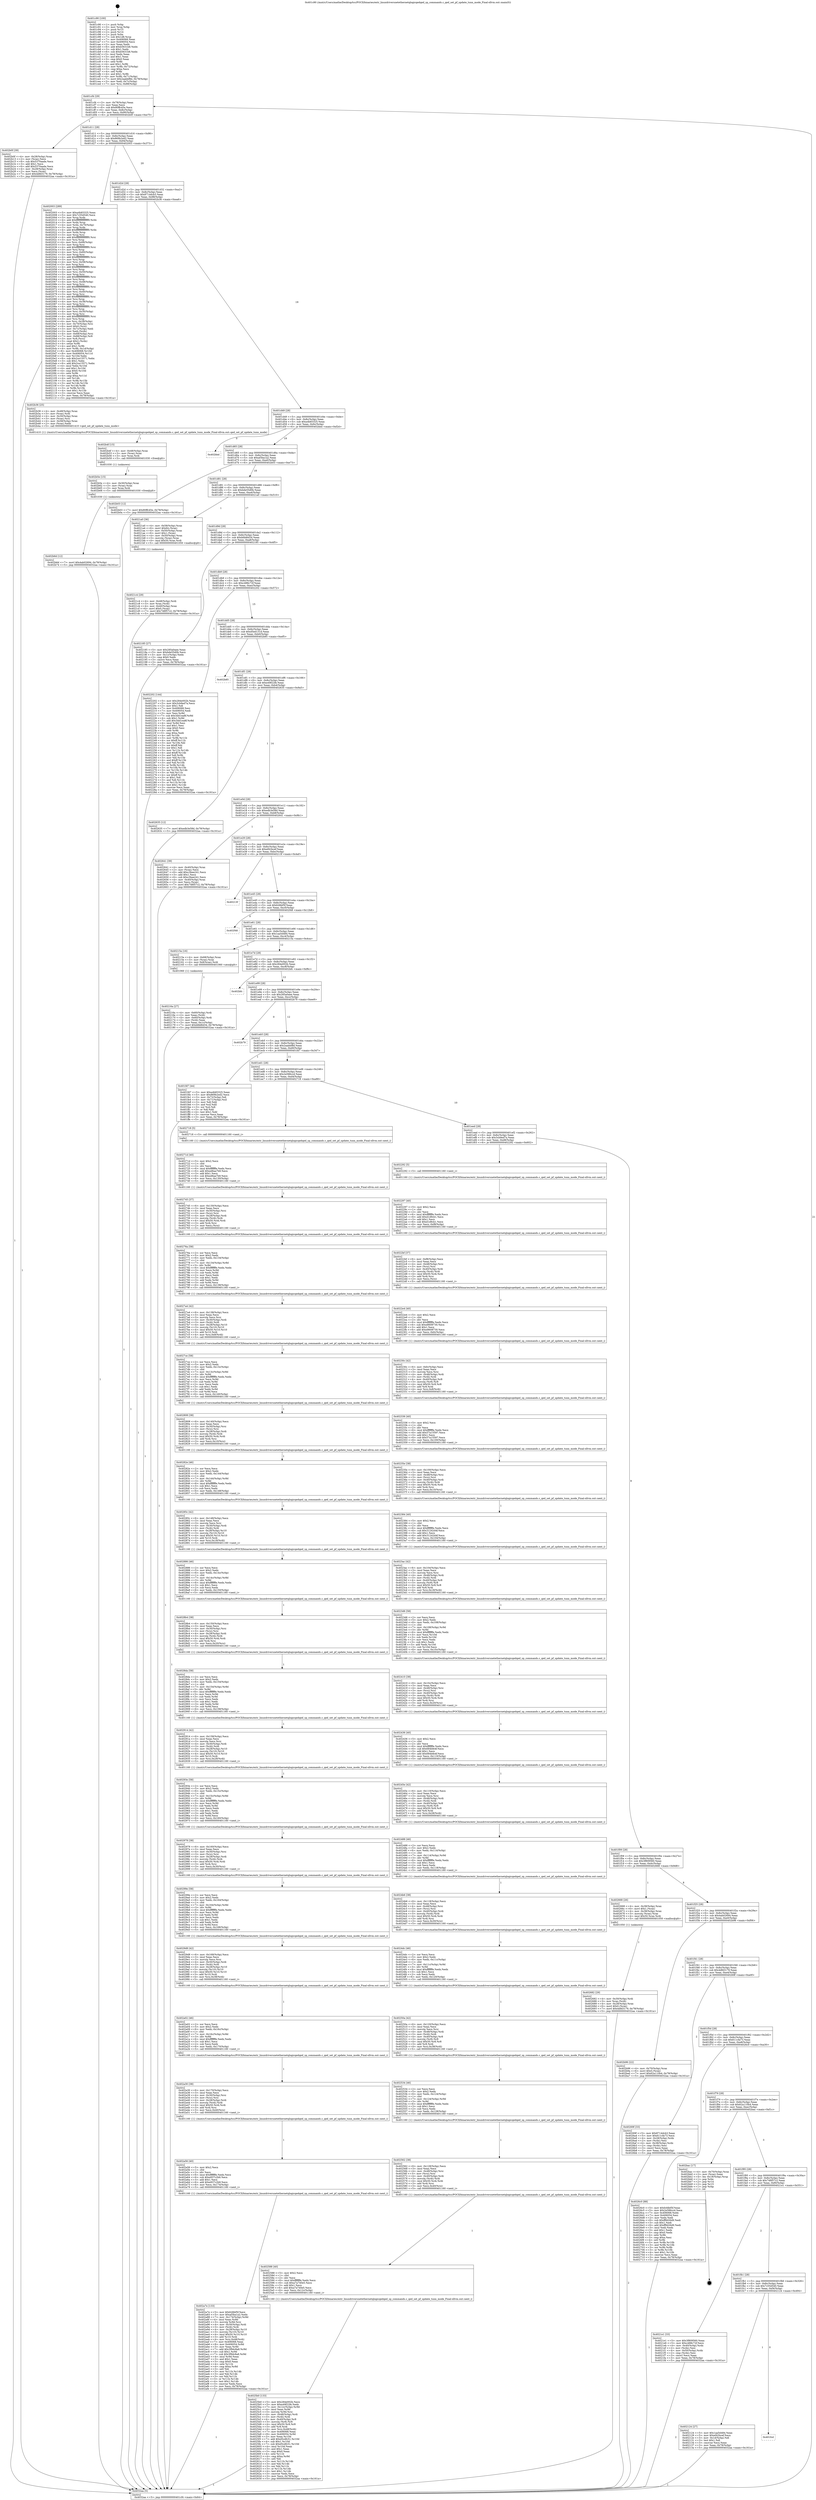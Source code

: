 digraph "0x401c90" {
  label = "0x401c90 (/mnt/c/Users/mathe/Desktop/tcc/POCII/binaries/extr_linuxdriversnetethernetqlogicqedqed_sp_commands.c_qed_set_pf_update_tunn_mode_Final-ollvm.out::main(0))"
  labelloc = "t"
  node[shape=record]

  Entry [label="",width=0.3,height=0.3,shape=circle,fillcolor=black,style=filled]
  "0x401cf4" [label="{
     0x401cf4 [29]\l
     | [instrs]\l
     &nbsp;&nbsp;0x401cf4 \<+3\>: mov -0x78(%rbp),%eax\l
     &nbsp;&nbsp;0x401cf7 \<+2\>: mov %eax,%ecx\l
     &nbsp;&nbsp;0x401cf9 \<+6\>: sub $0x80ffc45e,%ecx\l
     &nbsp;&nbsp;0x401cff \<+6\>: mov %eax,-0x8c(%rbp)\l
     &nbsp;&nbsp;0x401d05 \<+6\>: mov %ecx,-0x90(%rbp)\l
     &nbsp;&nbsp;0x401d0b \<+6\>: je 0000000000402b0f \<main+0xe7f\>\l
  }"]
  "0x402b0f" [label="{
     0x402b0f [39]\l
     | [instrs]\l
     &nbsp;&nbsp;0x402b0f \<+4\>: mov -0x28(%rbp),%rax\l
     &nbsp;&nbsp;0x402b13 \<+2\>: mov (%rax),%ecx\l
     &nbsp;&nbsp;0x402b15 \<+6\>: sub $0x5370aade,%ecx\l
     &nbsp;&nbsp;0x402b1b \<+3\>: add $0x1,%ecx\l
     &nbsp;&nbsp;0x402b1e \<+6\>: add $0x5370aade,%ecx\l
     &nbsp;&nbsp;0x402b24 \<+4\>: mov -0x28(%rbp),%rax\l
     &nbsp;&nbsp;0x402b28 \<+2\>: mov %ecx,(%rax)\l
     &nbsp;&nbsp;0x402b2a \<+7\>: movl $0x4dfd3179,-0x78(%rbp)\l
     &nbsp;&nbsp;0x402b31 \<+5\>: jmp 00000000004032aa \<main+0x161a\>\l
  }"]
  "0x401d11" [label="{
     0x401d11 [28]\l
     | [instrs]\l
     &nbsp;&nbsp;0x401d11 \<+5\>: jmp 0000000000401d16 \<main+0x86\>\l
     &nbsp;&nbsp;0x401d16 \<+6\>: mov -0x8c(%rbp),%eax\l
     &nbsp;&nbsp;0x401d1c \<+5\>: sub $0x869b2ed2,%eax\l
     &nbsp;&nbsp;0x401d21 \<+6\>: mov %eax,-0x94(%rbp)\l
     &nbsp;&nbsp;0x401d27 \<+6\>: je 0000000000402003 \<main+0x373\>\l
  }"]
  Exit [label="",width=0.3,height=0.3,shape=circle,fillcolor=black,style=filled,peripheries=2]
  "0x402003" [label="{
     0x402003 [289]\l
     | [instrs]\l
     &nbsp;&nbsp;0x402003 \<+5\>: mov $0xa4b83325,%eax\l
     &nbsp;&nbsp;0x402008 \<+5\>: mov $0x7c55d540,%ecx\l
     &nbsp;&nbsp;0x40200d \<+3\>: mov %rsp,%rdx\l
     &nbsp;&nbsp;0x402010 \<+4\>: add $0xfffffffffffffff0,%rdx\l
     &nbsp;&nbsp;0x402014 \<+3\>: mov %rdx,%rsp\l
     &nbsp;&nbsp;0x402017 \<+4\>: mov %rdx,-0x70(%rbp)\l
     &nbsp;&nbsp;0x40201b \<+3\>: mov %rsp,%rdx\l
     &nbsp;&nbsp;0x40201e \<+4\>: add $0xfffffffffffffff0,%rdx\l
     &nbsp;&nbsp;0x402022 \<+3\>: mov %rdx,%rsp\l
     &nbsp;&nbsp;0x402025 \<+3\>: mov %rsp,%rsi\l
     &nbsp;&nbsp;0x402028 \<+4\>: add $0xfffffffffffffff0,%rsi\l
     &nbsp;&nbsp;0x40202c \<+3\>: mov %rsi,%rsp\l
     &nbsp;&nbsp;0x40202f \<+4\>: mov %rsi,-0x68(%rbp)\l
     &nbsp;&nbsp;0x402033 \<+3\>: mov %rsp,%rsi\l
     &nbsp;&nbsp;0x402036 \<+4\>: add $0xfffffffffffffff0,%rsi\l
     &nbsp;&nbsp;0x40203a \<+3\>: mov %rsi,%rsp\l
     &nbsp;&nbsp;0x40203d \<+4\>: mov %rsi,-0x60(%rbp)\l
     &nbsp;&nbsp;0x402041 \<+3\>: mov %rsp,%rsi\l
     &nbsp;&nbsp;0x402044 \<+4\>: add $0xfffffffffffffff0,%rsi\l
     &nbsp;&nbsp;0x402048 \<+3\>: mov %rsi,%rsp\l
     &nbsp;&nbsp;0x40204b \<+4\>: mov %rsi,-0x58(%rbp)\l
     &nbsp;&nbsp;0x40204f \<+3\>: mov %rsp,%rsi\l
     &nbsp;&nbsp;0x402052 \<+4\>: add $0xfffffffffffffff0,%rsi\l
     &nbsp;&nbsp;0x402056 \<+3\>: mov %rsi,%rsp\l
     &nbsp;&nbsp;0x402059 \<+4\>: mov %rsi,-0x50(%rbp)\l
     &nbsp;&nbsp;0x40205d \<+3\>: mov %rsp,%rsi\l
     &nbsp;&nbsp;0x402060 \<+4\>: add $0xfffffffffffffff0,%rsi\l
     &nbsp;&nbsp;0x402064 \<+3\>: mov %rsi,%rsp\l
     &nbsp;&nbsp;0x402067 \<+4\>: mov %rsi,-0x48(%rbp)\l
     &nbsp;&nbsp;0x40206b \<+3\>: mov %rsp,%rsi\l
     &nbsp;&nbsp;0x40206e \<+4\>: add $0xfffffffffffffff0,%rsi\l
     &nbsp;&nbsp;0x402072 \<+3\>: mov %rsi,%rsp\l
     &nbsp;&nbsp;0x402075 \<+4\>: mov %rsi,-0x40(%rbp)\l
     &nbsp;&nbsp;0x402079 \<+3\>: mov %rsp,%rsi\l
     &nbsp;&nbsp;0x40207c \<+4\>: add $0xfffffffffffffff0,%rsi\l
     &nbsp;&nbsp;0x402080 \<+3\>: mov %rsi,%rsp\l
     &nbsp;&nbsp;0x402083 \<+4\>: mov %rsi,-0x38(%rbp)\l
     &nbsp;&nbsp;0x402087 \<+3\>: mov %rsp,%rsi\l
     &nbsp;&nbsp;0x40208a \<+4\>: add $0xfffffffffffffff0,%rsi\l
     &nbsp;&nbsp;0x40208e \<+3\>: mov %rsi,%rsp\l
     &nbsp;&nbsp;0x402091 \<+4\>: mov %rsi,-0x30(%rbp)\l
     &nbsp;&nbsp;0x402095 \<+3\>: mov %rsp,%rsi\l
     &nbsp;&nbsp;0x402098 \<+4\>: add $0xfffffffffffffff0,%rsi\l
     &nbsp;&nbsp;0x40209c \<+3\>: mov %rsi,%rsp\l
     &nbsp;&nbsp;0x40209f \<+4\>: mov %rsi,-0x28(%rbp)\l
     &nbsp;&nbsp;0x4020a3 \<+4\>: mov -0x70(%rbp),%rsi\l
     &nbsp;&nbsp;0x4020a7 \<+6\>: movl $0x0,(%rsi)\l
     &nbsp;&nbsp;0x4020ad \<+3\>: mov -0x7c(%rbp),%edi\l
     &nbsp;&nbsp;0x4020b0 \<+2\>: mov %edi,(%rdx)\l
     &nbsp;&nbsp;0x4020b2 \<+4\>: mov -0x68(%rbp),%rsi\l
     &nbsp;&nbsp;0x4020b6 \<+7\>: mov -0x88(%rbp),%r8\l
     &nbsp;&nbsp;0x4020bd \<+3\>: mov %r8,(%rsi)\l
     &nbsp;&nbsp;0x4020c0 \<+3\>: cmpl $0x2,(%rdx)\l
     &nbsp;&nbsp;0x4020c3 \<+4\>: setne %r9b\l
     &nbsp;&nbsp;0x4020c7 \<+4\>: and $0x1,%r9b\l
     &nbsp;&nbsp;0x4020cb \<+4\>: mov %r9b,-0x1d(%rbp)\l
     &nbsp;&nbsp;0x4020cf \<+8\>: mov 0x406068,%r10d\l
     &nbsp;&nbsp;0x4020d7 \<+8\>: mov 0x406054,%r11d\l
     &nbsp;&nbsp;0x4020df \<+3\>: mov %r10d,%ebx\l
     &nbsp;&nbsp;0x4020e2 \<+6\>: sub $0x2ce15571,%ebx\l
     &nbsp;&nbsp;0x4020e8 \<+3\>: sub $0x1,%ebx\l
     &nbsp;&nbsp;0x4020eb \<+6\>: add $0x2ce15571,%ebx\l
     &nbsp;&nbsp;0x4020f1 \<+4\>: imul %ebx,%r10d\l
     &nbsp;&nbsp;0x4020f5 \<+4\>: and $0x1,%r10d\l
     &nbsp;&nbsp;0x4020f9 \<+4\>: cmp $0x0,%r10d\l
     &nbsp;&nbsp;0x4020fd \<+4\>: sete %r9b\l
     &nbsp;&nbsp;0x402101 \<+4\>: cmp $0xa,%r11d\l
     &nbsp;&nbsp;0x402105 \<+4\>: setl %r14b\l
     &nbsp;&nbsp;0x402109 \<+3\>: mov %r9b,%r15b\l
     &nbsp;&nbsp;0x40210c \<+3\>: and %r14b,%r15b\l
     &nbsp;&nbsp;0x40210f \<+3\>: xor %r14b,%r9b\l
     &nbsp;&nbsp;0x402112 \<+3\>: or %r9b,%r15b\l
     &nbsp;&nbsp;0x402115 \<+4\>: test $0x1,%r15b\l
     &nbsp;&nbsp;0x402119 \<+3\>: cmovne %ecx,%eax\l
     &nbsp;&nbsp;0x40211c \<+3\>: mov %eax,-0x78(%rbp)\l
     &nbsp;&nbsp;0x40211f \<+5\>: jmp 00000000004032aa \<main+0x161a\>\l
  }"]
  "0x401d2d" [label="{
     0x401d2d [28]\l
     | [instrs]\l
     &nbsp;&nbsp;0x401d2d \<+5\>: jmp 0000000000401d32 \<main+0xa2\>\l
     &nbsp;&nbsp;0x401d32 \<+6\>: mov -0x8c(%rbp),%eax\l
     &nbsp;&nbsp;0x401d38 \<+5\>: sub $0x8714dcb3,%eax\l
     &nbsp;&nbsp;0x401d3d \<+6\>: mov %eax,-0x98(%rbp)\l
     &nbsp;&nbsp;0x401d43 \<+6\>: je 0000000000402b36 \<main+0xea6\>\l
  }"]
  "0x402b6d" [label="{
     0x402b6d [12]\l
     | [instrs]\l
     &nbsp;&nbsp;0x402b6d \<+7\>: movl $0x4ab02694,-0x78(%rbp)\l
     &nbsp;&nbsp;0x402b74 \<+5\>: jmp 00000000004032aa \<main+0x161a\>\l
  }"]
  "0x402b36" [label="{
     0x402b36 [25]\l
     | [instrs]\l
     &nbsp;&nbsp;0x402b36 \<+4\>: mov -0x48(%rbp),%rax\l
     &nbsp;&nbsp;0x402b3a \<+3\>: mov (%rax),%rdi\l
     &nbsp;&nbsp;0x402b3d \<+4\>: mov -0x30(%rbp),%rax\l
     &nbsp;&nbsp;0x402b41 \<+3\>: mov (%rax),%rsi\l
     &nbsp;&nbsp;0x402b44 \<+4\>: mov -0x58(%rbp),%rax\l
     &nbsp;&nbsp;0x402b48 \<+2\>: mov (%rax),%edx\l
     &nbsp;&nbsp;0x402b4a \<+5\>: call 0000000000401410 \<qed_set_pf_update_tunn_mode\>\l
     | [calls]\l
     &nbsp;&nbsp;0x401410 \{1\} (/mnt/c/Users/mathe/Desktop/tcc/POCII/binaries/extr_linuxdriversnetethernetqlogicqedqed_sp_commands.c_qed_set_pf_update_tunn_mode_Final-ollvm.out::qed_set_pf_update_tunn_mode)\l
  }"]
  "0x401d49" [label="{
     0x401d49 [28]\l
     | [instrs]\l
     &nbsp;&nbsp;0x401d49 \<+5\>: jmp 0000000000401d4e \<main+0xbe\>\l
     &nbsp;&nbsp;0x401d4e \<+6\>: mov -0x8c(%rbp),%eax\l
     &nbsp;&nbsp;0x401d54 \<+5\>: sub $0xa4b83325,%eax\l
     &nbsp;&nbsp;0x401d59 \<+6\>: mov %eax,-0x9c(%rbp)\l
     &nbsp;&nbsp;0x401d5f \<+6\>: je 0000000000402bbd \<main+0xf2d\>\l
  }"]
  "0x402b5e" [label="{
     0x402b5e [15]\l
     | [instrs]\l
     &nbsp;&nbsp;0x402b5e \<+4\>: mov -0x30(%rbp),%rax\l
     &nbsp;&nbsp;0x402b62 \<+3\>: mov (%rax),%rax\l
     &nbsp;&nbsp;0x402b65 \<+3\>: mov %rax,%rdi\l
     &nbsp;&nbsp;0x402b68 \<+5\>: call 0000000000401030 \<free@plt\>\l
     | [calls]\l
     &nbsp;&nbsp;0x401030 \{1\} (unknown)\l
  }"]
  "0x402bbd" [label="{
     0x402bbd\l
  }", style=dashed]
  "0x401d65" [label="{
     0x401d65 [28]\l
     | [instrs]\l
     &nbsp;&nbsp;0x401d65 \<+5\>: jmp 0000000000401d6a \<main+0xda\>\l
     &nbsp;&nbsp;0x401d6a \<+6\>: mov -0x8c(%rbp),%eax\l
     &nbsp;&nbsp;0x401d70 \<+5\>: sub $0xaf3ba1a2,%eax\l
     &nbsp;&nbsp;0x401d75 \<+6\>: mov %eax,-0xa0(%rbp)\l
     &nbsp;&nbsp;0x401d7b \<+6\>: je 0000000000402b03 \<main+0xe73\>\l
  }"]
  "0x402b4f" [label="{
     0x402b4f [15]\l
     | [instrs]\l
     &nbsp;&nbsp;0x402b4f \<+4\>: mov -0x48(%rbp),%rax\l
     &nbsp;&nbsp;0x402b53 \<+3\>: mov (%rax),%rax\l
     &nbsp;&nbsp;0x402b56 \<+3\>: mov %rax,%rdi\l
     &nbsp;&nbsp;0x402b59 \<+5\>: call 0000000000401030 \<free@plt\>\l
     | [calls]\l
     &nbsp;&nbsp;0x401030 \{1\} (unknown)\l
  }"]
  "0x402b03" [label="{
     0x402b03 [12]\l
     | [instrs]\l
     &nbsp;&nbsp;0x402b03 \<+7\>: movl $0x80ffc45e,-0x78(%rbp)\l
     &nbsp;&nbsp;0x402b0a \<+5\>: jmp 00000000004032aa \<main+0x161a\>\l
  }"]
  "0x401d81" [label="{
     0x401d81 [28]\l
     | [instrs]\l
     &nbsp;&nbsp;0x401d81 \<+5\>: jmp 0000000000401d86 \<main+0xf6\>\l
     &nbsp;&nbsp;0x401d86 \<+6\>: mov -0x8c(%rbp),%eax\l
     &nbsp;&nbsp;0x401d8c \<+5\>: sub $0xbde55d0b,%eax\l
     &nbsp;&nbsp;0x401d91 \<+6\>: mov %eax,-0xa4(%rbp)\l
     &nbsp;&nbsp;0x401d97 \<+6\>: je 00000000004021a0 \<main+0x510\>\l
  }"]
  "0x402a7e" [label="{
     0x402a7e [133]\l
     | [instrs]\l
     &nbsp;&nbsp;0x402a7e \<+5\>: mov $0xfcfdbf5f,%ecx\l
     &nbsp;&nbsp;0x402a83 \<+5\>: mov $0xaf3ba1a2,%edx\l
     &nbsp;&nbsp;0x402a88 \<+7\>: mov -0x174(%rbp),%r8d\l
     &nbsp;&nbsp;0x402a8f \<+4\>: imul %eax,%r8d\l
     &nbsp;&nbsp;0x402a93 \<+3\>: movslq %r8d,%rsi\l
     &nbsp;&nbsp;0x402a96 \<+4\>: mov -0x30(%rbp),%rdi\l
     &nbsp;&nbsp;0x402a9a \<+3\>: mov (%rdi),%rdi\l
     &nbsp;&nbsp;0x402a9d \<+4\>: mov -0x28(%rbp),%r10\l
     &nbsp;&nbsp;0x402aa1 \<+3\>: movslq (%r10),%r10\l
     &nbsp;&nbsp;0x402aa4 \<+4\>: imul $0x50,%r10,%r10\l
     &nbsp;&nbsp;0x402aa8 \<+3\>: add %r10,%rdi\l
     &nbsp;&nbsp;0x402aab \<+4\>: mov %rsi,0x48(%rdi)\l
     &nbsp;&nbsp;0x402aaf \<+7\>: mov 0x406068,%eax\l
     &nbsp;&nbsp;0x402ab6 \<+8\>: mov 0x406054,%r8d\l
     &nbsp;&nbsp;0x402abe \<+3\>: mov %eax,%r9d\l
     &nbsp;&nbsp;0x402ac1 \<+7\>: add $0x3f9dc8a8,%r9d\l
     &nbsp;&nbsp;0x402ac8 \<+4\>: sub $0x1,%r9d\l
     &nbsp;&nbsp;0x402acc \<+7\>: sub $0x3f9dc8a8,%r9d\l
     &nbsp;&nbsp;0x402ad3 \<+4\>: imul %r9d,%eax\l
     &nbsp;&nbsp;0x402ad7 \<+3\>: and $0x1,%eax\l
     &nbsp;&nbsp;0x402ada \<+3\>: cmp $0x0,%eax\l
     &nbsp;&nbsp;0x402add \<+4\>: sete %r11b\l
     &nbsp;&nbsp;0x402ae1 \<+4\>: cmp $0xa,%r8d\l
     &nbsp;&nbsp;0x402ae5 \<+3\>: setl %bl\l
     &nbsp;&nbsp;0x402ae8 \<+3\>: mov %r11b,%r14b\l
     &nbsp;&nbsp;0x402aeb \<+3\>: and %bl,%r14b\l
     &nbsp;&nbsp;0x402aee \<+3\>: xor %bl,%r11b\l
     &nbsp;&nbsp;0x402af1 \<+3\>: or %r11b,%r14b\l
     &nbsp;&nbsp;0x402af4 \<+4\>: test $0x1,%r14b\l
     &nbsp;&nbsp;0x402af8 \<+3\>: cmovne %edx,%ecx\l
     &nbsp;&nbsp;0x402afb \<+3\>: mov %ecx,-0x78(%rbp)\l
     &nbsp;&nbsp;0x402afe \<+5\>: jmp 00000000004032aa \<main+0x161a\>\l
  }"]
  "0x4021a0" [label="{
     0x4021a0 [36]\l
     | [instrs]\l
     &nbsp;&nbsp;0x4021a0 \<+4\>: mov -0x58(%rbp),%rax\l
     &nbsp;&nbsp;0x4021a4 \<+6\>: movl $0x64,(%rax)\l
     &nbsp;&nbsp;0x4021aa \<+4\>: mov -0x50(%rbp),%rax\l
     &nbsp;&nbsp;0x4021ae \<+6\>: movl $0x1,(%rax)\l
     &nbsp;&nbsp;0x4021b4 \<+4\>: mov -0x50(%rbp),%rax\l
     &nbsp;&nbsp;0x4021b8 \<+3\>: movslq (%rax),%rax\l
     &nbsp;&nbsp;0x4021bb \<+4\>: imul $0x50,%rax,%rdi\l
     &nbsp;&nbsp;0x4021bf \<+5\>: call 0000000000401050 \<malloc@plt\>\l
     | [calls]\l
     &nbsp;&nbsp;0x401050 \{1\} (unknown)\l
  }"]
  "0x401d9d" [label="{
     0x401d9d [28]\l
     | [instrs]\l
     &nbsp;&nbsp;0x401d9d \<+5\>: jmp 0000000000401da2 \<main+0x112\>\l
     &nbsp;&nbsp;0x401da2 \<+6\>: mov -0x8c(%rbp),%eax\l
     &nbsp;&nbsp;0x401da8 \<+5\>: sub $0xbfdd6d34,%eax\l
     &nbsp;&nbsp;0x401dad \<+6\>: mov %eax,-0xa8(%rbp)\l
     &nbsp;&nbsp;0x401db3 \<+6\>: je 0000000000402185 \<main+0x4f5\>\l
  }"]
  "0x402a56" [label="{
     0x402a56 [40]\l
     | [instrs]\l
     &nbsp;&nbsp;0x402a56 \<+5\>: mov $0x2,%ecx\l
     &nbsp;&nbsp;0x402a5b \<+1\>: cltd\l
     &nbsp;&nbsp;0x402a5c \<+2\>: idiv %ecx\l
     &nbsp;&nbsp;0x402a5e \<+6\>: imul $0xfffffffe,%edx,%ecx\l
     &nbsp;&nbsp;0x402a64 \<+6\>: sub $0xe937c2b9,%ecx\l
     &nbsp;&nbsp;0x402a6a \<+3\>: add $0x1,%ecx\l
     &nbsp;&nbsp;0x402a6d \<+6\>: add $0xe937c2b9,%ecx\l
     &nbsp;&nbsp;0x402a73 \<+6\>: mov %ecx,-0x174(%rbp)\l
     &nbsp;&nbsp;0x402a79 \<+5\>: call 0000000000401160 \<next_i\>\l
     | [calls]\l
     &nbsp;&nbsp;0x401160 \{1\} (/mnt/c/Users/mathe/Desktop/tcc/POCII/binaries/extr_linuxdriversnetethernetqlogicqedqed_sp_commands.c_qed_set_pf_update_tunn_mode_Final-ollvm.out::next_i)\l
  }"]
  "0x402185" [label="{
     0x402185 [27]\l
     | [instrs]\l
     &nbsp;&nbsp;0x402185 \<+5\>: mov $0x285a0aee,%eax\l
     &nbsp;&nbsp;0x40218a \<+5\>: mov $0xbde55d0b,%ecx\l
     &nbsp;&nbsp;0x40218f \<+3\>: mov -0x1c(%rbp),%edx\l
     &nbsp;&nbsp;0x402192 \<+3\>: cmp $0x0,%edx\l
     &nbsp;&nbsp;0x402195 \<+3\>: cmove %ecx,%eax\l
     &nbsp;&nbsp;0x402198 \<+3\>: mov %eax,-0x78(%rbp)\l
     &nbsp;&nbsp;0x40219b \<+5\>: jmp 00000000004032aa \<main+0x161a\>\l
  }"]
  "0x401db9" [label="{
     0x401db9 [28]\l
     | [instrs]\l
     &nbsp;&nbsp;0x401db9 \<+5\>: jmp 0000000000401dbe \<main+0x12e\>\l
     &nbsp;&nbsp;0x401dbe \<+6\>: mov -0x8c(%rbp),%eax\l
     &nbsp;&nbsp;0x401dc4 \<+5\>: sub $0xc488c72f,%eax\l
     &nbsp;&nbsp;0x401dc9 \<+6\>: mov %eax,-0xac(%rbp)\l
     &nbsp;&nbsp;0x401dcf \<+6\>: je 0000000000402202 \<main+0x572\>\l
  }"]
  "0x402a30" [label="{
     0x402a30 [38]\l
     | [instrs]\l
     &nbsp;&nbsp;0x402a30 \<+6\>: mov -0x170(%rbp),%ecx\l
     &nbsp;&nbsp;0x402a36 \<+3\>: imul %eax,%ecx\l
     &nbsp;&nbsp;0x402a39 \<+4\>: mov -0x30(%rbp),%rsi\l
     &nbsp;&nbsp;0x402a3d \<+3\>: mov (%rsi),%rsi\l
     &nbsp;&nbsp;0x402a40 \<+4\>: mov -0x28(%rbp),%rdi\l
     &nbsp;&nbsp;0x402a44 \<+3\>: movslq (%rdi),%rdi\l
     &nbsp;&nbsp;0x402a47 \<+4\>: imul $0x50,%rdi,%rdi\l
     &nbsp;&nbsp;0x402a4b \<+3\>: add %rdi,%rsi\l
     &nbsp;&nbsp;0x402a4e \<+3\>: mov %ecx,0x40(%rsi)\l
     &nbsp;&nbsp;0x402a51 \<+5\>: call 0000000000401160 \<next_i\>\l
     | [calls]\l
     &nbsp;&nbsp;0x401160 \{1\} (/mnt/c/Users/mathe/Desktop/tcc/POCII/binaries/extr_linuxdriversnetethernetqlogicqedqed_sp_commands.c_qed_set_pf_update_tunn_mode_Final-ollvm.out::next_i)\l
  }"]
  "0x402202" [label="{
     0x402202 [144]\l
     | [instrs]\l
     &nbsp;&nbsp;0x402202 \<+5\>: mov $0x284e002b,%eax\l
     &nbsp;&nbsp;0x402207 \<+5\>: mov $0x3cb9ed7a,%ecx\l
     &nbsp;&nbsp;0x40220c \<+2\>: mov $0x1,%dl\l
     &nbsp;&nbsp;0x40220e \<+7\>: mov 0x406068,%esi\l
     &nbsp;&nbsp;0x402215 \<+7\>: mov 0x406054,%edi\l
     &nbsp;&nbsp;0x40221c \<+3\>: mov %esi,%r8d\l
     &nbsp;&nbsp;0x40221f \<+7\>: sub $0x3dd1ea8f,%r8d\l
     &nbsp;&nbsp;0x402226 \<+4\>: sub $0x1,%r8d\l
     &nbsp;&nbsp;0x40222a \<+7\>: add $0x3dd1ea8f,%r8d\l
     &nbsp;&nbsp;0x402231 \<+4\>: imul %r8d,%esi\l
     &nbsp;&nbsp;0x402235 \<+3\>: and $0x1,%esi\l
     &nbsp;&nbsp;0x402238 \<+3\>: cmp $0x0,%esi\l
     &nbsp;&nbsp;0x40223b \<+4\>: sete %r9b\l
     &nbsp;&nbsp;0x40223f \<+3\>: cmp $0xa,%edi\l
     &nbsp;&nbsp;0x402242 \<+4\>: setl %r10b\l
     &nbsp;&nbsp;0x402246 \<+3\>: mov %r9b,%r11b\l
     &nbsp;&nbsp;0x402249 \<+4\>: xor $0xff,%r11b\l
     &nbsp;&nbsp;0x40224d \<+3\>: mov %r10b,%bl\l
     &nbsp;&nbsp;0x402250 \<+3\>: xor $0xff,%bl\l
     &nbsp;&nbsp;0x402253 \<+3\>: xor $0x1,%dl\l
     &nbsp;&nbsp;0x402256 \<+3\>: mov %r11b,%r14b\l
     &nbsp;&nbsp;0x402259 \<+4\>: and $0xff,%r14b\l
     &nbsp;&nbsp;0x40225d \<+3\>: and %dl,%r9b\l
     &nbsp;&nbsp;0x402260 \<+3\>: mov %bl,%r15b\l
     &nbsp;&nbsp;0x402263 \<+4\>: and $0xff,%r15b\l
     &nbsp;&nbsp;0x402267 \<+3\>: and %dl,%r10b\l
     &nbsp;&nbsp;0x40226a \<+3\>: or %r9b,%r14b\l
     &nbsp;&nbsp;0x40226d \<+3\>: or %r10b,%r15b\l
     &nbsp;&nbsp;0x402270 \<+3\>: xor %r15b,%r14b\l
     &nbsp;&nbsp;0x402273 \<+3\>: or %bl,%r11b\l
     &nbsp;&nbsp;0x402276 \<+4\>: xor $0xff,%r11b\l
     &nbsp;&nbsp;0x40227a \<+3\>: or $0x1,%dl\l
     &nbsp;&nbsp;0x40227d \<+3\>: and %dl,%r11b\l
     &nbsp;&nbsp;0x402280 \<+3\>: or %r11b,%r14b\l
     &nbsp;&nbsp;0x402283 \<+4\>: test $0x1,%r14b\l
     &nbsp;&nbsp;0x402287 \<+3\>: cmovne %ecx,%eax\l
     &nbsp;&nbsp;0x40228a \<+3\>: mov %eax,-0x78(%rbp)\l
     &nbsp;&nbsp;0x40228d \<+5\>: jmp 00000000004032aa \<main+0x161a\>\l
  }"]
  "0x401dd5" [label="{
     0x401dd5 [28]\l
     | [instrs]\l
     &nbsp;&nbsp;0x401dd5 \<+5\>: jmp 0000000000401dda \<main+0x14a\>\l
     &nbsp;&nbsp;0x401dda \<+6\>: mov -0x8c(%rbp),%eax\l
     &nbsp;&nbsp;0x401de0 \<+5\>: sub $0xd5ed131d,%eax\l
     &nbsp;&nbsp;0x401de5 \<+6\>: mov %eax,-0xb0(%rbp)\l
     &nbsp;&nbsp;0x401deb \<+6\>: je 0000000000402b85 \<main+0xef5\>\l
  }"]
  "0x402a02" [label="{
     0x402a02 [46]\l
     | [instrs]\l
     &nbsp;&nbsp;0x402a02 \<+2\>: xor %ecx,%ecx\l
     &nbsp;&nbsp;0x402a04 \<+5\>: mov $0x2,%edx\l
     &nbsp;&nbsp;0x402a09 \<+6\>: mov %edx,-0x16c(%rbp)\l
     &nbsp;&nbsp;0x402a0f \<+1\>: cltd\l
     &nbsp;&nbsp;0x402a10 \<+7\>: mov -0x16c(%rbp),%r8d\l
     &nbsp;&nbsp;0x402a17 \<+3\>: idiv %r8d\l
     &nbsp;&nbsp;0x402a1a \<+6\>: imul $0xfffffffe,%edx,%edx\l
     &nbsp;&nbsp;0x402a20 \<+3\>: sub $0x1,%ecx\l
     &nbsp;&nbsp;0x402a23 \<+2\>: sub %ecx,%edx\l
     &nbsp;&nbsp;0x402a25 \<+6\>: mov %edx,-0x170(%rbp)\l
     &nbsp;&nbsp;0x402a2b \<+5\>: call 0000000000401160 \<next_i\>\l
     | [calls]\l
     &nbsp;&nbsp;0x401160 \{1\} (/mnt/c/Users/mathe/Desktop/tcc/POCII/binaries/extr_linuxdriversnetethernetqlogicqedqed_sp_commands.c_qed_set_pf_update_tunn_mode_Final-ollvm.out::next_i)\l
  }"]
  "0x402b85" [label="{
     0x402b85\l
  }", style=dashed]
  "0x401df1" [label="{
     0x401df1 [28]\l
     | [instrs]\l
     &nbsp;&nbsp;0x401df1 \<+5\>: jmp 0000000000401df6 \<main+0x166\>\l
     &nbsp;&nbsp;0x401df6 \<+6\>: mov -0x8c(%rbp),%eax\l
     &nbsp;&nbsp;0x401dfc \<+5\>: sub $0xe49f22fe,%eax\l
     &nbsp;&nbsp;0x401e01 \<+6\>: mov %eax,-0xb4(%rbp)\l
     &nbsp;&nbsp;0x401e07 \<+6\>: je 0000000000402635 \<main+0x9a5\>\l
  }"]
  "0x4029d8" [label="{
     0x4029d8 [42]\l
     | [instrs]\l
     &nbsp;&nbsp;0x4029d8 \<+6\>: mov -0x168(%rbp),%ecx\l
     &nbsp;&nbsp;0x4029de \<+3\>: imul %eax,%ecx\l
     &nbsp;&nbsp;0x4029e1 \<+3\>: movslq %ecx,%rsi\l
     &nbsp;&nbsp;0x4029e4 \<+4\>: mov -0x30(%rbp),%rdi\l
     &nbsp;&nbsp;0x4029e8 \<+3\>: mov (%rdi),%rdi\l
     &nbsp;&nbsp;0x4029eb \<+4\>: mov -0x28(%rbp),%r10\l
     &nbsp;&nbsp;0x4029ef \<+3\>: movslq (%r10),%r10\l
     &nbsp;&nbsp;0x4029f2 \<+4\>: imul $0x50,%r10,%r10\l
     &nbsp;&nbsp;0x4029f6 \<+3\>: add %r10,%rdi\l
     &nbsp;&nbsp;0x4029f9 \<+4\>: mov %rsi,0x38(%rdi)\l
     &nbsp;&nbsp;0x4029fd \<+5\>: call 0000000000401160 \<next_i\>\l
     | [calls]\l
     &nbsp;&nbsp;0x401160 \{1\} (/mnt/c/Users/mathe/Desktop/tcc/POCII/binaries/extr_linuxdriversnetethernetqlogicqedqed_sp_commands.c_qed_set_pf_update_tunn_mode_Final-ollvm.out::next_i)\l
  }"]
  "0x402635" [label="{
     0x402635 [12]\l
     | [instrs]\l
     &nbsp;&nbsp;0x402635 \<+7\>: movl $0xedb3e58d,-0x78(%rbp)\l
     &nbsp;&nbsp;0x40263c \<+5\>: jmp 00000000004032aa \<main+0x161a\>\l
  }"]
  "0x401e0d" [label="{
     0x401e0d [28]\l
     | [instrs]\l
     &nbsp;&nbsp;0x401e0d \<+5\>: jmp 0000000000401e12 \<main+0x182\>\l
     &nbsp;&nbsp;0x401e12 \<+6\>: mov -0x8c(%rbp),%eax\l
     &nbsp;&nbsp;0x401e18 \<+5\>: sub $0xedb3e58d,%eax\l
     &nbsp;&nbsp;0x401e1d \<+6\>: mov %eax,-0xb8(%rbp)\l
     &nbsp;&nbsp;0x401e23 \<+6\>: je 0000000000402641 \<main+0x9b1\>\l
  }"]
  "0x40299e" [label="{
     0x40299e [58]\l
     | [instrs]\l
     &nbsp;&nbsp;0x40299e \<+2\>: xor %ecx,%ecx\l
     &nbsp;&nbsp;0x4029a0 \<+5\>: mov $0x2,%edx\l
     &nbsp;&nbsp;0x4029a5 \<+6\>: mov %edx,-0x164(%rbp)\l
     &nbsp;&nbsp;0x4029ab \<+1\>: cltd\l
     &nbsp;&nbsp;0x4029ac \<+7\>: mov -0x164(%rbp),%r8d\l
     &nbsp;&nbsp;0x4029b3 \<+3\>: idiv %r8d\l
     &nbsp;&nbsp;0x4029b6 \<+6\>: imul $0xfffffffe,%edx,%edx\l
     &nbsp;&nbsp;0x4029bc \<+3\>: mov %ecx,%r9d\l
     &nbsp;&nbsp;0x4029bf \<+3\>: sub %edx,%r9d\l
     &nbsp;&nbsp;0x4029c2 \<+2\>: mov %ecx,%edx\l
     &nbsp;&nbsp;0x4029c4 \<+3\>: sub $0x1,%edx\l
     &nbsp;&nbsp;0x4029c7 \<+3\>: add %edx,%r9d\l
     &nbsp;&nbsp;0x4029ca \<+3\>: sub %r9d,%ecx\l
     &nbsp;&nbsp;0x4029cd \<+6\>: mov %ecx,-0x168(%rbp)\l
     &nbsp;&nbsp;0x4029d3 \<+5\>: call 0000000000401160 \<next_i\>\l
     | [calls]\l
     &nbsp;&nbsp;0x401160 \{1\} (/mnt/c/Users/mathe/Desktop/tcc/POCII/binaries/extr_linuxdriversnetethernetqlogicqedqed_sp_commands.c_qed_set_pf_update_tunn_mode_Final-ollvm.out::next_i)\l
  }"]
  "0x402641" [label="{
     0x402641 [39]\l
     | [instrs]\l
     &nbsp;&nbsp;0x402641 \<+4\>: mov -0x40(%rbp),%rax\l
     &nbsp;&nbsp;0x402645 \<+2\>: mov (%rax),%ecx\l
     &nbsp;&nbsp;0x402647 \<+6\>: add $0xc3bee241,%ecx\l
     &nbsp;&nbsp;0x40264d \<+3\>: add $0x1,%ecx\l
     &nbsp;&nbsp;0x402650 \<+6\>: sub $0xc3bee241,%ecx\l
     &nbsp;&nbsp;0x402656 \<+4\>: mov -0x40(%rbp),%rax\l
     &nbsp;&nbsp;0x40265a \<+2\>: mov %ecx,(%rax)\l
     &nbsp;&nbsp;0x40265c \<+7\>: movl $0x748f57c2,-0x78(%rbp)\l
     &nbsp;&nbsp;0x402663 \<+5\>: jmp 00000000004032aa \<main+0x161a\>\l
  }"]
  "0x401e29" [label="{
     0x401e29 [28]\l
     | [instrs]\l
     &nbsp;&nbsp;0x401e29 \<+5\>: jmp 0000000000401e2e \<main+0x19e\>\l
     &nbsp;&nbsp;0x401e2e \<+6\>: mov -0x8c(%rbp),%eax\l
     &nbsp;&nbsp;0x401e34 \<+5\>: sub $0xef42bcef,%eax\l
     &nbsp;&nbsp;0x401e39 \<+6\>: mov %eax,-0xbc(%rbp)\l
     &nbsp;&nbsp;0x401e3f \<+6\>: je 000000000040213f \<main+0x4af\>\l
  }"]
  "0x402978" [label="{
     0x402978 [38]\l
     | [instrs]\l
     &nbsp;&nbsp;0x402978 \<+6\>: mov -0x160(%rbp),%ecx\l
     &nbsp;&nbsp;0x40297e \<+3\>: imul %eax,%ecx\l
     &nbsp;&nbsp;0x402981 \<+4\>: mov -0x30(%rbp),%rsi\l
     &nbsp;&nbsp;0x402985 \<+3\>: mov (%rsi),%rsi\l
     &nbsp;&nbsp;0x402988 \<+4\>: mov -0x28(%rbp),%rdi\l
     &nbsp;&nbsp;0x40298c \<+3\>: movslq (%rdi),%rdi\l
     &nbsp;&nbsp;0x40298f \<+4\>: imul $0x50,%rdi,%rdi\l
     &nbsp;&nbsp;0x402993 \<+3\>: add %rdi,%rsi\l
     &nbsp;&nbsp;0x402996 \<+3\>: mov %ecx,0x30(%rsi)\l
     &nbsp;&nbsp;0x402999 \<+5\>: call 0000000000401160 \<next_i\>\l
     | [calls]\l
     &nbsp;&nbsp;0x401160 \{1\} (/mnt/c/Users/mathe/Desktop/tcc/POCII/binaries/extr_linuxdriversnetethernetqlogicqedqed_sp_commands.c_qed_set_pf_update_tunn_mode_Final-ollvm.out::next_i)\l
  }"]
  "0x40213f" [label="{
     0x40213f\l
  }", style=dashed]
  "0x401e45" [label="{
     0x401e45 [28]\l
     | [instrs]\l
     &nbsp;&nbsp;0x401e45 \<+5\>: jmp 0000000000401e4a \<main+0x1ba\>\l
     &nbsp;&nbsp;0x401e4a \<+6\>: mov -0x8c(%rbp),%eax\l
     &nbsp;&nbsp;0x401e50 \<+5\>: sub $0xfcfdbf5f,%eax\l
     &nbsp;&nbsp;0x401e55 \<+6\>: mov %eax,-0xc0(%rbp)\l
     &nbsp;&nbsp;0x401e5b \<+6\>: je 0000000000402f48 \<main+0x12b8\>\l
  }"]
  "0x40293e" [label="{
     0x40293e [58]\l
     | [instrs]\l
     &nbsp;&nbsp;0x40293e \<+2\>: xor %ecx,%ecx\l
     &nbsp;&nbsp;0x402940 \<+5\>: mov $0x2,%edx\l
     &nbsp;&nbsp;0x402945 \<+6\>: mov %edx,-0x15c(%rbp)\l
     &nbsp;&nbsp;0x40294b \<+1\>: cltd\l
     &nbsp;&nbsp;0x40294c \<+7\>: mov -0x15c(%rbp),%r8d\l
     &nbsp;&nbsp;0x402953 \<+3\>: idiv %r8d\l
     &nbsp;&nbsp;0x402956 \<+6\>: imul $0xfffffffe,%edx,%edx\l
     &nbsp;&nbsp;0x40295c \<+3\>: mov %ecx,%r9d\l
     &nbsp;&nbsp;0x40295f \<+3\>: sub %edx,%r9d\l
     &nbsp;&nbsp;0x402962 \<+2\>: mov %ecx,%edx\l
     &nbsp;&nbsp;0x402964 \<+3\>: sub $0x1,%edx\l
     &nbsp;&nbsp;0x402967 \<+3\>: add %edx,%r9d\l
     &nbsp;&nbsp;0x40296a \<+3\>: sub %r9d,%ecx\l
     &nbsp;&nbsp;0x40296d \<+6\>: mov %ecx,-0x160(%rbp)\l
     &nbsp;&nbsp;0x402973 \<+5\>: call 0000000000401160 \<next_i\>\l
     | [calls]\l
     &nbsp;&nbsp;0x401160 \{1\} (/mnt/c/Users/mathe/Desktop/tcc/POCII/binaries/extr_linuxdriversnetethernetqlogicqedqed_sp_commands.c_qed_set_pf_update_tunn_mode_Final-ollvm.out::next_i)\l
  }"]
  "0x402f48" [label="{
     0x402f48\l
  }", style=dashed]
  "0x401e61" [label="{
     0x401e61 [28]\l
     | [instrs]\l
     &nbsp;&nbsp;0x401e61 \<+5\>: jmp 0000000000401e66 \<main+0x1d6\>\l
     &nbsp;&nbsp;0x401e66 \<+6\>: mov -0x8c(%rbp),%eax\l
     &nbsp;&nbsp;0x401e6c \<+5\>: sub $0x1aa5d484,%eax\l
     &nbsp;&nbsp;0x401e71 \<+6\>: mov %eax,-0xc4(%rbp)\l
     &nbsp;&nbsp;0x401e77 \<+6\>: je 000000000040215a \<main+0x4ca\>\l
  }"]
  "0x402914" [label="{
     0x402914 [42]\l
     | [instrs]\l
     &nbsp;&nbsp;0x402914 \<+6\>: mov -0x158(%rbp),%ecx\l
     &nbsp;&nbsp;0x40291a \<+3\>: imul %eax,%ecx\l
     &nbsp;&nbsp;0x40291d \<+3\>: movslq %ecx,%rsi\l
     &nbsp;&nbsp;0x402920 \<+4\>: mov -0x30(%rbp),%rdi\l
     &nbsp;&nbsp;0x402924 \<+3\>: mov (%rdi),%rdi\l
     &nbsp;&nbsp;0x402927 \<+4\>: mov -0x28(%rbp),%r10\l
     &nbsp;&nbsp;0x40292b \<+3\>: movslq (%r10),%r10\l
     &nbsp;&nbsp;0x40292e \<+4\>: imul $0x50,%r10,%r10\l
     &nbsp;&nbsp;0x402932 \<+3\>: add %r10,%rdi\l
     &nbsp;&nbsp;0x402935 \<+4\>: mov %rsi,0x28(%rdi)\l
     &nbsp;&nbsp;0x402939 \<+5\>: call 0000000000401160 \<next_i\>\l
     | [calls]\l
     &nbsp;&nbsp;0x401160 \{1\} (/mnt/c/Users/mathe/Desktop/tcc/POCII/binaries/extr_linuxdriversnetethernetqlogicqedqed_sp_commands.c_qed_set_pf_update_tunn_mode_Final-ollvm.out::next_i)\l
  }"]
  "0x40215a" [label="{
     0x40215a [16]\l
     | [instrs]\l
     &nbsp;&nbsp;0x40215a \<+4\>: mov -0x68(%rbp),%rax\l
     &nbsp;&nbsp;0x40215e \<+3\>: mov (%rax),%rax\l
     &nbsp;&nbsp;0x402161 \<+4\>: mov 0x8(%rax),%rdi\l
     &nbsp;&nbsp;0x402165 \<+5\>: call 0000000000401060 \<atoi@plt\>\l
     | [calls]\l
     &nbsp;&nbsp;0x401060 \{1\} (unknown)\l
  }"]
  "0x401e7d" [label="{
     0x401e7d [28]\l
     | [instrs]\l
     &nbsp;&nbsp;0x401e7d \<+5\>: jmp 0000000000401e82 \<main+0x1f2\>\l
     &nbsp;&nbsp;0x401e82 \<+6\>: mov -0x8c(%rbp),%eax\l
     &nbsp;&nbsp;0x401e88 \<+5\>: sub $0x284e002b,%eax\l
     &nbsp;&nbsp;0x401e8d \<+6\>: mov %eax,-0xc8(%rbp)\l
     &nbsp;&nbsp;0x401e93 \<+6\>: je 0000000000402bfc \<main+0xf6c\>\l
  }"]
  "0x4028da" [label="{
     0x4028da [58]\l
     | [instrs]\l
     &nbsp;&nbsp;0x4028da \<+2\>: xor %ecx,%ecx\l
     &nbsp;&nbsp;0x4028dc \<+5\>: mov $0x2,%edx\l
     &nbsp;&nbsp;0x4028e1 \<+6\>: mov %edx,-0x154(%rbp)\l
     &nbsp;&nbsp;0x4028e7 \<+1\>: cltd\l
     &nbsp;&nbsp;0x4028e8 \<+7\>: mov -0x154(%rbp),%r8d\l
     &nbsp;&nbsp;0x4028ef \<+3\>: idiv %r8d\l
     &nbsp;&nbsp;0x4028f2 \<+6\>: imul $0xfffffffe,%edx,%edx\l
     &nbsp;&nbsp;0x4028f8 \<+3\>: mov %ecx,%r9d\l
     &nbsp;&nbsp;0x4028fb \<+3\>: sub %edx,%r9d\l
     &nbsp;&nbsp;0x4028fe \<+2\>: mov %ecx,%edx\l
     &nbsp;&nbsp;0x402900 \<+3\>: sub $0x1,%edx\l
     &nbsp;&nbsp;0x402903 \<+3\>: add %edx,%r9d\l
     &nbsp;&nbsp;0x402906 \<+3\>: sub %r9d,%ecx\l
     &nbsp;&nbsp;0x402909 \<+6\>: mov %ecx,-0x158(%rbp)\l
     &nbsp;&nbsp;0x40290f \<+5\>: call 0000000000401160 \<next_i\>\l
     | [calls]\l
     &nbsp;&nbsp;0x401160 \{1\} (/mnt/c/Users/mathe/Desktop/tcc/POCII/binaries/extr_linuxdriversnetethernetqlogicqedqed_sp_commands.c_qed_set_pf_update_tunn_mode_Final-ollvm.out::next_i)\l
  }"]
  "0x402bfc" [label="{
     0x402bfc\l
  }", style=dashed]
  "0x401e99" [label="{
     0x401e99 [28]\l
     | [instrs]\l
     &nbsp;&nbsp;0x401e99 \<+5\>: jmp 0000000000401e9e \<main+0x20e\>\l
     &nbsp;&nbsp;0x401e9e \<+6\>: mov -0x8c(%rbp),%eax\l
     &nbsp;&nbsp;0x401ea4 \<+5\>: sub $0x285a0aee,%eax\l
     &nbsp;&nbsp;0x401ea9 \<+6\>: mov %eax,-0xcc(%rbp)\l
     &nbsp;&nbsp;0x401eaf \<+6\>: je 0000000000402b79 \<main+0xee9\>\l
  }"]
  "0x4028b4" [label="{
     0x4028b4 [38]\l
     | [instrs]\l
     &nbsp;&nbsp;0x4028b4 \<+6\>: mov -0x150(%rbp),%ecx\l
     &nbsp;&nbsp;0x4028ba \<+3\>: imul %eax,%ecx\l
     &nbsp;&nbsp;0x4028bd \<+4\>: mov -0x30(%rbp),%rsi\l
     &nbsp;&nbsp;0x4028c1 \<+3\>: mov (%rsi),%rsi\l
     &nbsp;&nbsp;0x4028c4 \<+4\>: mov -0x28(%rbp),%rdi\l
     &nbsp;&nbsp;0x4028c8 \<+3\>: movslq (%rdi),%rdi\l
     &nbsp;&nbsp;0x4028cb \<+4\>: imul $0x50,%rdi,%rdi\l
     &nbsp;&nbsp;0x4028cf \<+3\>: add %rdi,%rsi\l
     &nbsp;&nbsp;0x4028d2 \<+3\>: mov %ecx,0x20(%rsi)\l
     &nbsp;&nbsp;0x4028d5 \<+5\>: call 0000000000401160 \<next_i\>\l
     | [calls]\l
     &nbsp;&nbsp;0x401160 \{1\} (/mnt/c/Users/mathe/Desktop/tcc/POCII/binaries/extr_linuxdriversnetethernetqlogicqedqed_sp_commands.c_qed_set_pf_update_tunn_mode_Final-ollvm.out::next_i)\l
  }"]
  "0x402b79" [label="{
     0x402b79\l
  }", style=dashed]
  "0x401eb5" [label="{
     0x401eb5 [28]\l
     | [instrs]\l
     &nbsp;&nbsp;0x401eb5 \<+5\>: jmp 0000000000401eba \<main+0x22a\>\l
     &nbsp;&nbsp;0x401eba \<+6\>: mov -0x8c(%rbp),%eax\l
     &nbsp;&nbsp;0x401ec0 \<+5\>: sub $0x2aabbf8d,%eax\l
     &nbsp;&nbsp;0x401ec5 \<+6\>: mov %eax,-0xd0(%rbp)\l
     &nbsp;&nbsp;0x401ecb \<+6\>: je 0000000000401fd7 \<main+0x347\>\l
  }"]
  "0x402886" [label="{
     0x402886 [46]\l
     | [instrs]\l
     &nbsp;&nbsp;0x402886 \<+2\>: xor %ecx,%ecx\l
     &nbsp;&nbsp;0x402888 \<+5\>: mov $0x2,%edx\l
     &nbsp;&nbsp;0x40288d \<+6\>: mov %edx,-0x14c(%rbp)\l
     &nbsp;&nbsp;0x402893 \<+1\>: cltd\l
     &nbsp;&nbsp;0x402894 \<+7\>: mov -0x14c(%rbp),%r8d\l
     &nbsp;&nbsp;0x40289b \<+3\>: idiv %r8d\l
     &nbsp;&nbsp;0x40289e \<+6\>: imul $0xfffffffe,%edx,%edx\l
     &nbsp;&nbsp;0x4028a4 \<+3\>: sub $0x1,%ecx\l
     &nbsp;&nbsp;0x4028a7 \<+2\>: sub %ecx,%edx\l
     &nbsp;&nbsp;0x4028a9 \<+6\>: mov %edx,-0x150(%rbp)\l
     &nbsp;&nbsp;0x4028af \<+5\>: call 0000000000401160 \<next_i\>\l
     | [calls]\l
     &nbsp;&nbsp;0x401160 \{1\} (/mnt/c/Users/mathe/Desktop/tcc/POCII/binaries/extr_linuxdriversnetethernetqlogicqedqed_sp_commands.c_qed_set_pf_update_tunn_mode_Final-ollvm.out::next_i)\l
  }"]
  "0x401fd7" [label="{
     0x401fd7 [44]\l
     | [instrs]\l
     &nbsp;&nbsp;0x401fd7 \<+5\>: mov $0xa4b83325,%eax\l
     &nbsp;&nbsp;0x401fdc \<+5\>: mov $0x869b2ed2,%ecx\l
     &nbsp;&nbsp;0x401fe1 \<+3\>: mov -0x72(%rbp),%dl\l
     &nbsp;&nbsp;0x401fe4 \<+4\>: mov -0x71(%rbp),%sil\l
     &nbsp;&nbsp;0x401fe8 \<+3\>: mov %dl,%dil\l
     &nbsp;&nbsp;0x401feb \<+3\>: and %sil,%dil\l
     &nbsp;&nbsp;0x401fee \<+3\>: xor %sil,%dl\l
     &nbsp;&nbsp;0x401ff1 \<+3\>: or %dl,%dil\l
     &nbsp;&nbsp;0x401ff4 \<+4\>: test $0x1,%dil\l
     &nbsp;&nbsp;0x401ff8 \<+3\>: cmovne %ecx,%eax\l
     &nbsp;&nbsp;0x401ffb \<+3\>: mov %eax,-0x78(%rbp)\l
     &nbsp;&nbsp;0x401ffe \<+5\>: jmp 00000000004032aa \<main+0x161a\>\l
  }"]
  "0x401ed1" [label="{
     0x401ed1 [28]\l
     | [instrs]\l
     &nbsp;&nbsp;0x401ed1 \<+5\>: jmp 0000000000401ed6 \<main+0x246\>\l
     &nbsp;&nbsp;0x401ed6 \<+6\>: mov -0x8c(%rbp),%eax\l
     &nbsp;&nbsp;0x401edc \<+5\>: sub $0x2e586ccd,%eax\l
     &nbsp;&nbsp;0x401ee1 \<+6\>: mov %eax,-0xd4(%rbp)\l
     &nbsp;&nbsp;0x401ee7 \<+6\>: je 0000000000402718 \<main+0xa88\>\l
  }"]
  "0x4032aa" [label="{
     0x4032aa [5]\l
     | [instrs]\l
     &nbsp;&nbsp;0x4032aa \<+5\>: jmp 0000000000401cf4 \<main+0x64\>\l
  }"]
  "0x401c90" [label="{
     0x401c90 [100]\l
     | [instrs]\l
     &nbsp;&nbsp;0x401c90 \<+1\>: push %rbp\l
     &nbsp;&nbsp;0x401c91 \<+3\>: mov %rsp,%rbp\l
     &nbsp;&nbsp;0x401c94 \<+2\>: push %r15\l
     &nbsp;&nbsp;0x401c96 \<+2\>: push %r14\l
     &nbsp;&nbsp;0x401c98 \<+1\>: push %rbx\l
     &nbsp;&nbsp;0x401c99 \<+7\>: sub $0x1d8,%rsp\l
     &nbsp;&nbsp;0x401ca0 \<+7\>: mov 0x406068,%eax\l
     &nbsp;&nbsp;0x401ca7 \<+7\>: mov 0x406054,%ecx\l
     &nbsp;&nbsp;0x401cae \<+2\>: mov %eax,%edx\l
     &nbsp;&nbsp;0x401cb0 \<+6\>: add $0xb5631b8,%edx\l
     &nbsp;&nbsp;0x401cb6 \<+3\>: sub $0x1,%edx\l
     &nbsp;&nbsp;0x401cb9 \<+6\>: sub $0xb5631b8,%edx\l
     &nbsp;&nbsp;0x401cbf \<+3\>: imul %edx,%eax\l
     &nbsp;&nbsp;0x401cc2 \<+3\>: and $0x1,%eax\l
     &nbsp;&nbsp;0x401cc5 \<+3\>: cmp $0x0,%eax\l
     &nbsp;&nbsp;0x401cc8 \<+4\>: sete %r8b\l
     &nbsp;&nbsp;0x401ccc \<+4\>: and $0x1,%r8b\l
     &nbsp;&nbsp;0x401cd0 \<+4\>: mov %r8b,-0x72(%rbp)\l
     &nbsp;&nbsp;0x401cd4 \<+3\>: cmp $0xa,%ecx\l
     &nbsp;&nbsp;0x401cd7 \<+4\>: setl %r8b\l
     &nbsp;&nbsp;0x401cdb \<+4\>: and $0x1,%r8b\l
     &nbsp;&nbsp;0x401cdf \<+4\>: mov %r8b,-0x71(%rbp)\l
     &nbsp;&nbsp;0x401ce3 \<+7\>: movl $0x2aabbf8d,-0x78(%rbp)\l
     &nbsp;&nbsp;0x401cea \<+3\>: mov %edi,-0x7c(%rbp)\l
     &nbsp;&nbsp;0x401ced \<+7\>: mov %rsi,-0x88(%rbp)\l
  }"]
  "0x40285c" [label="{
     0x40285c [42]\l
     | [instrs]\l
     &nbsp;&nbsp;0x40285c \<+6\>: mov -0x148(%rbp),%ecx\l
     &nbsp;&nbsp;0x402862 \<+3\>: imul %eax,%ecx\l
     &nbsp;&nbsp;0x402865 \<+3\>: movslq %ecx,%rsi\l
     &nbsp;&nbsp;0x402868 \<+4\>: mov -0x30(%rbp),%rdi\l
     &nbsp;&nbsp;0x40286c \<+3\>: mov (%rdi),%rdi\l
     &nbsp;&nbsp;0x40286f \<+4\>: mov -0x28(%rbp),%r10\l
     &nbsp;&nbsp;0x402873 \<+3\>: movslq (%r10),%r10\l
     &nbsp;&nbsp;0x402876 \<+4\>: imul $0x50,%r10,%r10\l
     &nbsp;&nbsp;0x40287a \<+3\>: add %r10,%rdi\l
     &nbsp;&nbsp;0x40287d \<+4\>: mov %rsi,0x18(%rdi)\l
     &nbsp;&nbsp;0x402881 \<+5\>: call 0000000000401160 \<next_i\>\l
     | [calls]\l
     &nbsp;&nbsp;0x401160 \{1\} (/mnt/c/Users/mathe/Desktop/tcc/POCII/binaries/extr_linuxdriversnetethernetqlogicqedqed_sp_commands.c_qed_set_pf_update_tunn_mode_Final-ollvm.out::next_i)\l
  }"]
  "0x40282e" [label="{
     0x40282e [46]\l
     | [instrs]\l
     &nbsp;&nbsp;0x40282e \<+2\>: xor %ecx,%ecx\l
     &nbsp;&nbsp;0x402830 \<+5\>: mov $0x2,%edx\l
     &nbsp;&nbsp;0x402835 \<+6\>: mov %edx,-0x144(%rbp)\l
     &nbsp;&nbsp;0x40283b \<+1\>: cltd\l
     &nbsp;&nbsp;0x40283c \<+7\>: mov -0x144(%rbp),%r8d\l
     &nbsp;&nbsp;0x402843 \<+3\>: idiv %r8d\l
     &nbsp;&nbsp;0x402846 \<+6\>: imul $0xfffffffe,%edx,%edx\l
     &nbsp;&nbsp;0x40284c \<+3\>: sub $0x1,%ecx\l
     &nbsp;&nbsp;0x40284f \<+2\>: sub %ecx,%edx\l
     &nbsp;&nbsp;0x402851 \<+6\>: mov %edx,-0x148(%rbp)\l
     &nbsp;&nbsp;0x402857 \<+5\>: call 0000000000401160 \<next_i\>\l
     | [calls]\l
     &nbsp;&nbsp;0x401160 \{1\} (/mnt/c/Users/mathe/Desktop/tcc/POCII/binaries/extr_linuxdriversnetethernetqlogicqedqed_sp_commands.c_qed_set_pf_update_tunn_mode_Final-ollvm.out::next_i)\l
  }"]
  "0x402718" [label="{
     0x402718 [5]\l
     | [instrs]\l
     &nbsp;&nbsp;0x402718 \<+5\>: call 0000000000401160 \<next_i\>\l
     | [calls]\l
     &nbsp;&nbsp;0x401160 \{1\} (/mnt/c/Users/mathe/Desktop/tcc/POCII/binaries/extr_linuxdriversnetethernetqlogicqedqed_sp_commands.c_qed_set_pf_update_tunn_mode_Final-ollvm.out::next_i)\l
  }"]
  "0x401eed" [label="{
     0x401eed [28]\l
     | [instrs]\l
     &nbsp;&nbsp;0x401eed \<+5\>: jmp 0000000000401ef2 \<main+0x262\>\l
     &nbsp;&nbsp;0x401ef2 \<+6\>: mov -0x8c(%rbp),%eax\l
     &nbsp;&nbsp;0x401ef8 \<+5\>: sub $0x3cb9ed7a,%eax\l
     &nbsp;&nbsp;0x401efd \<+6\>: mov %eax,-0xd8(%rbp)\l
     &nbsp;&nbsp;0x401f03 \<+6\>: je 0000000000402292 \<main+0x602\>\l
  }"]
  "0x402808" [label="{
     0x402808 [38]\l
     | [instrs]\l
     &nbsp;&nbsp;0x402808 \<+6\>: mov -0x140(%rbp),%ecx\l
     &nbsp;&nbsp;0x40280e \<+3\>: imul %eax,%ecx\l
     &nbsp;&nbsp;0x402811 \<+4\>: mov -0x30(%rbp),%rsi\l
     &nbsp;&nbsp;0x402815 \<+3\>: mov (%rsi),%rsi\l
     &nbsp;&nbsp;0x402818 \<+4\>: mov -0x28(%rbp),%rdi\l
     &nbsp;&nbsp;0x40281c \<+3\>: movslq (%rdi),%rdi\l
     &nbsp;&nbsp;0x40281f \<+4\>: imul $0x50,%rdi,%rdi\l
     &nbsp;&nbsp;0x402823 \<+3\>: add %rdi,%rsi\l
     &nbsp;&nbsp;0x402826 \<+3\>: mov %ecx,0x10(%rsi)\l
     &nbsp;&nbsp;0x402829 \<+5\>: call 0000000000401160 \<next_i\>\l
     | [calls]\l
     &nbsp;&nbsp;0x401160 \{1\} (/mnt/c/Users/mathe/Desktop/tcc/POCII/binaries/extr_linuxdriversnetethernetqlogicqedqed_sp_commands.c_qed_set_pf_update_tunn_mode_Final-ollvm.out::next_i)\l
  }"]
  "0x402292" [label="{
     0x402292 [5]\l
     | [instrs]\l
     &nbsp;&nbsp;0x402292 \<+5\>: call 0000000000401160 \<next_i\>\l
     | [calls]\l
     &nbsp;&nbsp;0x401160 \{1\} (/mnt/c/Users/mathe/Desktop/tcc/POCII/binaries/extr_linuxdriversnetethernetqlogicqedqed_sp_commands.c_qed_set_pf_update_tunn_mode_Final-ollvm.out::next_i)\l
  }"]
  "0x401f09" [label="{
     0x401f09 [28]\l
     | [instrs]\l
     &nbsp;&nbsp;0x401f09 \<+5\>: jmp 0000000000401f0e \<main+0x27e\>\l
     &nbsp;&nbsp;0x401f0e \<+6\>: mov -0x8c(%rbp),%eax\l
     &nbsp;&nbsp;0x401f14 \<+5\>: sub $0x3f809560,%eax\l
     &nbsp;&nbsp;0x401f19 \<+6\>: mov %eax,-0xdc(%rbp)\l
     &nbsp;&nbsp;0x401f1f \<+6\>: je 0000000000402668 \<main+0x9d8\>\l
  }"]
  "0x4027ce" [label="{
     0x4027ce [58]\l
     | [instrs]\l
     &nbsp;&nbsp;0x4027ce \<+2\>: xor %ecx,%ecx\l
     &nbsp;&nbsp;0x4027d0 \<+5\>: mov $0x2,%edx\l
     &nbsp;&nbsp;0x4027d5 \<+6\>: mov %edx,-0x13c(%rbp)\l
     &nbsp;&nbsp;0x4027db \<+1\>: cltd\l
     &nbsp;&nbsp;0x4027dc \<+7\>: mov -0x13c(%rbp),%r8d\l
     &nbsp;&nbsp;0x4027e3 \<+3\>: idiv %r8d\l
     &nbsp;&nbsp;0x4027e6 \<+6\>: imul $0xfffffffe,%edx,%edx\l
     &nbsp;&nbsp;0x4027ec \<+3\>: mov %ecx,%r9d\l
     &nbsp;&nbsp;0x4027ef \<+3\>: sub %edx,%r9d\l
     &nbsp;&nbsp;0x4027f2 \<+2\>: mov %ecx,%edx\l
     &nbsp;&nbsp;0x4027f4 \<+3\>: sub $0x1,%edx\l
     &nbsp;&nbsp;0x4027f7 \<+3\>: add %edx,%r9d\l
     &nbsp;&nbsp;0x4027fa \<+3\>: sub %r9d,%ecx\l
     &nbsp;&nbsp;0x4027fd \<+6\>: mov %ecx,-0x140(%rbp)\l
     &nbsp;&nbsp;0x402803 \<+5\>: call 0000000000401160 \<next_i\>\l
     | [calls]\l
     &nbsp;&nbsp;0x401160 \{1\} (/mnt/c/Users/mathe/Desktop/tcc/POCII/binaries/extr_linuxdriversnetethernetqlogicqedqed_sp_commands.c_qed_set_pf_update_tunn_mode_Final-ollvm.out::next_i)\l
  }"]
  "0x402668" [label="{
     0x402668 [26]\l
     | [instrs]\l
     &nbsp;&nbsp;0x402668 \<+4\>: mov -0x38(%rbp),%rax\l
     &nbsp;&nbsp;0x40266c \<+6\>: movl $0x1,(%rax)\l
     &nbsp;&nbsp;0x402672 \<+4\>: mov -0x38(%rbp),%rax\l
     &nbsp;&nbsp;0x402676 \<+3\>: movslq (%rax),%rax\l
     &nbsp;&nbsp;0x402679 \<+4\>: imul $0x50,%rax,%rdi\l
     &nbsp;&nbsp;0x40267d \<+5\>: call 0000000000401050 \<malloc@plt\>\l
     | [calls]\l
     &nbsp;&nbsp;0x401050 \{1\} (unknown)\l
  }"]
  "0x401f25" [label="{
     0x401f25 [28]\l
     | [instrs]\l
     &nbsp;&nbsp;0x401f25 \<+5\>: jmp 0000000000401f2a \<main+0x29a\>\l
     &nbsp;&nbsp;0x401f2a \<+6\>: mov -0x8c(%rbp),%eax\l
     &nbsp;&nbsp;0x401f30 \<+5\>: sub $0x4ab02694,%eax\l
     &nbsp;&nbsp;0x401f35 \<+6\>: mov %eax,-0xe0(%rbp)\l
     &nbsp;&nbsp;0x401f3b \<+6\>: je 0000000000402b96 \<main+0xf06\>\l
  }"]
  "0x4027a4" [label="{
     0x4027a4 [42]\l
     | [instrs]\l
     &nbsp;&nbsp;0x4027a4 \<+6\>: mov -0x138(%rbp),%ecx\l
     &nbsp;&nbsp;0x4027aa \<+3\>: imul %eax,%ecx\l
     &nbsp;&nbsp;0x4027ad \<+3\>: movslq %ecx,%rsi\l
     &nbsp;&nbsp;0x4027b0 \<+4\>: mov -0x30(%rbp),%rdi\l
     &nbsp;&nbsp;0x4027b4 \<+3\>: mov (%rdi),%rdi\l
     &nbsp;&nbsp;0x4027b7 \<+4\>: mov -0x28(%rbp),%r10\l
     &nbsp;&nbsp;0x4027bb \<+3\>: movslq (%r10),%r10\l
     &nbsp;&nbsp;0x4027be \<+4\>: imul $0x50,%r10,%r10\l
     &nbsp;&nbsp;0x4027c2 \<+3\>: add %r10,%rdi\l
     &nbsp;&nbsp;0x4027c5 \<+4\>: mov %rsi,0x8(%rdi)\l
     &nbsp;&nbsp;0x4027c9 \<+5\>: call 0000000000401160 \<next_i\>\l
     | [calls]\l
     &nbsp;&nbsp;0x401160 \{1\} (/mnt/c/Users/mathe/Desktop/tcc/POCII/binaries/extr_linuxdriversnetethernetqlogicqedqed_sp_commands.c_qed_set_pf_update_tunn_mode_Final-ollvm.out::next_i)\l
  }"]
  "0x402b96" [label="{
     0x402b96 [22]\l
     | [instrs]\l
     &nbsp;&nbsp;0x402b96 \<+4\>: mov -0x70(%rbp),%rax\l
     &nbsp;&nbsp;0x402b9a \<+6\>: movl $0x0,(%rax)\l
     &nbsp;&nbsp;0x402ba0 \<+7\>: movl $0x62a110b4,-0x78(%rbp)\l
     &nbsp;&nbsp;0x402ba7 \<+5\>: jmp 00000000004032aa \<main+0x161a\>\l
  }"]
  "0x401f41" [label="{
     0x401f41 [28]\l
     | [instrs]\l
     &nbsp;&nbsp;0x401f41 \<+5\>: jmp 0000000000401f46 \<main+0x2b6\>\l
     &nbsp;&nbsp;0x401f46 \<+6\>: mov -0x8c(%rbp),%eax\l
     &nbsp;&nbsp;0x401f4c \<+5\>: sub $0x4dfd3179,%eax\l
     &nbsp;&nbsp;0x401f51 \<+6\>: mov %eax,-0xe4(%rbp)\l
     &nbsp;&nbsp;0x401f57 \<+6\>: je 000000000040269f \<main+0xa0f\>\l
  }"]
  "0x40276a" [label="{
     0x40276a [58]\l
     | [instrs]\l
     &nbsp;&nbsp;0x40276a \<+2\>: xor %ecx,%ecx\l
     &nbsp;&nbsp;0x40276c \<+5\>: mov $0x2,%edx\l
     &nbsp;&nbsp;0x402771 \<+6\>: mov %edx,-0x134(%rbp)\l
     &nbsp;&nbsp;0x402777 \<+1\>: cltd\l
     &nbsp;&nbsp;0x402778 \<+7\>: mov -0x134(%rbp),%r8d\l
     &nbsp;&nbsp;0x40277f \<+3\>: idiv %r8d\l
     &nbsp;&nbsp;0x402782 \<+6\>: imul $0xfffffffe,%edx,%edx\l
     &nbsp;&nbsp;0x402788 \<+3\>: mov %ecx,%r9d\l
     &nbsp;&nbsp;0x40278b \<+3\>: sub %edx,%r9d\l
     &nbsp;&nbsp;0x40278e \<+2\>: mov %ecx,%edx\l
     &nbsp;&nbsp;0x402790 \<+3\>: sub $0x1,%edx\l
     &nbsp;&nbsp;0x402793 \<+3\>: add %edx,%r9d\l
     &nbsp;&nbsp;0x402796 \<+3\>: sub %r9d,%ecx\l
     &nbsp;&nbsp;0x402799 \<+6\>: mov %ecx,-0x138(%rbp)\l
     &nbsp;&nbsp;0x40279f \<+5\>: call 0000000000401160 \<next_i\>\l
     | [calls]\l
     &nbsp;&nbsp;0x401160 \{1\} (/mnt/c/Users/mathe/Desktop/tcc/POCII/binaries/extr_linuxdriversnetethernetqlogicqedqed_sp_commands.c_qed_set_pf_update_tunn_mode_Final-ollvm.out::next_i)\l
  }"]
  "0x40269f" [label="{
     0x40269f [33]\l
     | [instrs]\l
     &nbsp;&nbsp;0x40269f \<+5\>: mov $0x8714dcb3,%eax\l
     &nbsp;&nbsp;0x4026a4 \<+5\>: mov $0x611cfa73,%ecx\l
     &nbsp;&nbsp;0x4026a9 \<+4\>: mov -0x28(%rbp),%rdx\l
     &nbsp;&nbsp;0x4026ad \<+2\>: mov (%rdx),%esi\l
     &nbsp;&nbsp;0x4026af \<+4\>: mov -0x38(%rbp),%rdx\l
     &nbsp;&nbsp;0x4026b3 \<+2\>: cmp (%rdx),%esi\l
     &nbsp;&nbsp;0x4026b5 \<+3\>: cmovl %ecx,%eax\l
     &nbsp;&nbsp;0x4026b8 \<+3\>: mov %eax,-0x78(%rbp)\l
     &nbsp;&nbsp;0x4026bb \<+5\>: jmp 00000000004032aa \<main+0x161a\>\l
  }"]
  "0x401f5d" [label="{
     0x401f5d [28]\l
     | [instrs]\l
     &nbsp;&nbsp;0x401f5d \<+5\>: jmp 0000000000401f62 \<main+0x2d2\>\l
     &nbsp;&nbsp;0x401f62 \<+6\>: mov -0x8c(%rbp),%eax\l
     &nbsp;&nbsp;0x401f68 \<+5\>: sub $0x611cfa73,%eax\l
     &nbsp;&nbsp;0x401f6d \<+6\>: mov %eax,-0xe8(%rbp)\l
     &nbsp;&nbsp;0x401f73 \<+6\>: je 00000000004026c0 \<main+0xa30\>\l
  }"]
  "0x402745" [label="{
     0x402745 [37]\l
     | [instrs]\l
     &nbsp;&nbsp;0x402745 \<+6\>: mov -0x130(%rbp),%ecx\l
     &nbsp;&nbsp;0x40274b \<+3\>: imul %eax,%ecx\l
     &nbsp;&nbsp;0x40274e \<+4\>: mov -0x30(%rbp),%rsi\l
     &nbsp;&nbsp;0x402752 \<+3\>: mov (%rsi),%rsi\l
     &nbsp;&nbsp;0x402755 \<+4\>: mov -0x28(%rbp),%rdi\l
     &nbsp;&nbsp;0x402759 \<+3\>: movslq (%rdi),%rdi\l
     &nbsp;&nbsp;0x40275c \<+4\>: imul $0x50,%rdi,%rdi\l
     &nbsp;&nbsp;0x402760 \<+3\>: add %rdi,%rsi\l
     &nbsp;&nbsp;0x402763 \<+2\>: mov %ecx,(%rsi)\l
     &nbsp;&nbsp;0x402765 \<+5\>: call 0000000000401160 \<next_i\>\l
     | [calls]\l
     &nbsp;&nbsp;0x401160 \{1\} (/mnt/c/Users/mathe/Desktop/tcc/POCII/binaries/extr_linuxdriversnetethernetqlogicqedqed_sp_commands.c_qed_set_pf_update_tunn_mode_Final-ollvm.out::next_i)\l
  }"]
  "0x4026c0" [label="{
     0x4026c0 [88]\l
     | [instrs]\l
     &nbsp;&nbsp;0x4026c0 \<+5\>: mov $0xfcfdbf5f,%eax\l
     &nbsp;&nbsp;0x4026c5 \<+5\>: mov $0x2e586ccd,%ecx\l
     &nbsp;&nbsp;0x4026ca \<+7\>: mov 0x406068,%edx\l
     &nbsp;&nbsp;0x4026d1 \<+7\>: mov 0x406054,%esi\l
     &nbsp;&nbsp;0x4026d8 \<+2\>: mov %edx,%edi\l
     &nbsp;&nbsp;0x4026da \<+6\>: sub $0xff9d26d9,%edi\l
     &nbsp;&nbsp;0x4026e0 \<+3\>: sub $0x1,%edi\l
     &nbsp;&nbsp;0x4026e3 \<+6\>: add $0xff9d26d9,%edi\l
     &nbsp;&nbsp;0x4026e9 \<+3\>: imul %edi,%edx\l
     &nbsp;&nbsp;0x4026ec \<+3\>: and $0x1,%edx\l
     &nbsp;&nbsp;0x4026ef \<+3\>: cmp $0x0,%edx\l
     &nbsp;&nbsp;0x4026f2 \<+4\>: sete %r8b\l
     &nbsp;&nbsp;0x4026f6 \<+3\>: cmp $0xa,%esi\l
     &nbsp;&nbsp;0x4026f9 \<+4\>: setl %r9b\l
     &nbsp;&nbsp;0x4026fd \<+3\>: mov %r8b,%r10b\l
     &nbsp;&nbsp;0x402700 \<+3\>: and %r9b,%r10b\l
     &nbsp;&nbsp;0x402703 \<+3\>: xor %r9b,%r8b\l
     &nbsp;&nbsp;0x402706 \<+3\>: or %r8b,%r10b\l
     &nbsp;&nbsp;0x402709 \<+4\>: test $0x1,%r10b\l
     &nbsp;&nbsp;0x40270d \<+3\>: cmovne %ecx,%eax\l
     &nbsp;&nbsp;0x402710 \<+3\>: mov %eax,-0x78(%rbp)\l
     &nbsp;&nbsp;0x402713 \<+5\>: jmp 00000000004032aa \<main+0x161a\>\l
  }"]
  "0x401f79" [label="{
     0x401f79 [28]\l
     | [instrs]\l
     &nbsp;&nbsp;0x401f79 \<+5\>: jmp 0000000000401f7e \<main+0x2ee\>\l
     &nbsp;&nbsp;0x401f7e \<+6\>: mov -0x8c(%rbp),%eax\l
     &nbsp;&nbsp;0x401f84 \<+5\>: sub $0x62a110b4,%eax\l
     &nbsp;&nbsp;0x401f89 \<+6\>: mov %eax,-0xec(%rbp)\l
     &nbsp;&nbsp;0x401f8f \<+6\>: je 0000000000402bac \<main+0xf1c\>\l
  }"]
  "0x40271d" [label="{
     0x40271d [40]\l
     | [instrs]\l
     &nbsp;&nbsp;0x40271d \<+5\>: mov $0x2,%ecx\l
     &nbsp;&nbsp;0x402722 \<+1\>: cltd\l
     &nbsp;&nbsp;0x402723 \<+2\>: idiv %ecx\l
     &nbsp;&nbsp;0x402725 \<+6\>: imul $0xfffffffe,%edx,%ecx\l
     &nbsp;&nbsp;0x40272b \<+6\>: add $0xed6aa7b9,%ecx\l
     &nbsp;&nbsp;0x402731 \<+3\>: add $0x1,%ecx\l
     &nbsp;&nbsp;0x402734 \<+6\>: sub $0xed6aa7b9,%ecx\l
     &nbsp;&nbsp;0x40273a \<+6\>: mov %ecx,-0x130(%rbp)\l
     &nbsp;&nbsp;0x402740 \<+5\>: call 0000000000401160 \<next_i\>\l
     | [calls]\l
     &nbsp;&nbsp;0x401160 \{1\} (/mnt/c/Users/mathe/Desktop/tcc/POCII/binaries/extr_linuxdriversnetethernetqlogicqedqed_sp_commands.c_qed_set_pf_update_tunn_mode_Final-ollvm.out::next_i)\l
  }"]
  "0x402bac" [label="{
     0x402bac [17]\l
     | [instrs]\l
     &nbsp;&nbsp;0x402bac \<+4\>: mov -0x70(%rbp),%rax\l
     &nbsp;&nbsp;0x402bb0 \<+2\>: mov (%rax),%eax\l
     &nbsp;&nbsp;0x402bb2 \<+4\>: lea -0x18(%rbp),%rsp\l
     &nbsp;&nbsp;0x402bb6 \<+1\>: pop %rbx\l
     &nbsp;&nbsp;0x402bb7 \<+2\>: pop %r14\l
     &nbsp;&nbsp;0x402bb9 \<+2\>: pop %r15\l
     &nbsp;&nbsp;0x402bbb \<+1\>: pop %rbp\l
     &nbsp;&nbsp;0x402bbc \<+1\>: ret\l
  }"]
  "0x401f95" [label="{
     0x401f95 [28]\l
     | [instrs]\l
     &nbsp;&nbsp;0x401f95 \<+5\>: jmp 0000000000401f9a \<main+0x30a\>\l
     &nbsp;&nbsp;0x401f9a \<+6\>: mov -0x8c(%rbp),%eax\l
     &nbsp;&nbsp;0x401fa0 \<+5\>: sub $0x748f57c2,%eax\l
     &nbsp;&nbsp;0x401fa5 \<+6\>: mov %eax,-0xf0(%rbp)\l
     &nbsp;&nbsp;0x401fab \<+6\>: je 00000000004021e1 \<main+0x551\>\l
  }"]
  "0x402682" [label="{
     0x402682 [29]\l
     | [instrs]\l
     &nbsp;&nbsp;0x402682 \<+4\>: mov -0x30(%rbp),%rdi\l
     &nbsp;&nbsp;0x402686 \<+3\>: mov %rax,(%rdi)\l
     &nbsp;&nbsp;0x402689 \<+4\>: mov -0x28(%rbp),%rax\l
     &nbsp;&nbsp;0x40268d \<+6\>: movl $0x0,(%rax)\l
     &nbsp;&nbsp;0x402693 \<+7\>: movl $0x4dfd3179,-0x78(%rbp)\l
     &nbsp;&nbsp;0x40269a \<+5\>: jmp 00000000004032aa \<main+0x161a\>\l
  }"]
  "0x4021e1" [label="{
     0x4021e1 [33]\l
     | [instrs]\l
     &nbsp;&nbsp;0x4021e1 \<+5\>: mov $0x3f809560,%eax\l
     &nbsp;&nbsp;0x4021e6 \<+5\>: mov $0xc488c72f,%ecx\l
     &nbsp;&nbsp;0x4021eb \<+4\>: mov -0x40(%rbp),%rdx\l
     &nbsp;&nbsp;0x4021ef \<+2\>: mov (%rdx),%esi\l
     &nbsp;&nbsp;0x4021f1 \<+4\>: mov -0x50(%rbp),%rdx\l
     &nbsp;&nbsp;0x4021f5 \<+2\>: cmp (%rdx),%esi\l
     &nbsp;&nbsp;0x4021f7 \<+3\>: cmovl %ecx,%eax\l
     &nbsp;&nbsp;0x4021fa \<+3\>: mov %eax,-0x78(%rbp)\l
     &nbsp;&nbsp;0x4021fd \<+5\>: jmp 00000000004032aa \<main+0x161a\>\l
  }"]
  "0x401fb1" [label="{
     0x401fb1 [28]\l
     | [instrs]\l
     &nbsp;&nbsp;0x401fb1 \<+5\>: jmp 0000000000401fb6 \<main+0x326\>\l
     &nbsp;&nbsp;0x401fb6 \<+6\>: mov -0x8c(%rbp),%eax\l
     &nbsp;&nbsp;0x401fbc \<+5\>: sub $0x7c55d540,%eax\l
     &nbsp;&nbsp;0x401fc1 \<+6\>: mov %eax,-0xf4(%rbp)\l
     &nbsp;&nbsp;0x401fc7 \<+6\>: je 0000000000402124 \<main+0x494\>\l
  }"]
  "0x4025b0" [label="{
     0x4025b0 [133]\l
     | [instrs]\l
     &nbsp;&nbsp;0x4025b0 \<+5\>: mov $0x284e002b,%ecx\l
     &nbsp;&nbsp;0x4025b5 \<+5\>: mov $0xe49f22fe,%edx\l
     &nbsp;&nbsp;0x4025ba \<+7\>: mov -0x12c(%rbp),%r9d\l
     &nbsp;&nbsp;0x4025c1 \<+4\>: imul %eax,%r9d\l
     &nbsp;&nbsp;0x4025c5 \<+3\>: movslq %r9d,%rsi\l
     &nbsp;&nbsp;0x4025c8 \<+4\>: mov -0x48(%rbp),%rdi\l
     &nbsp;&nbsp;0x4025cc \<+3\>: mov (%rdi),%rdi\l
     &nbsp;&nbsp;0x4025cf \<+4\>: mov -0x40(%rbp),%r8\l
     &nbsp;&nbsp;0x4025d3 \<+3\>: movslq (%r8),%r8\l
     &nbsp;&nbsp;0x4025d6 \<+4\>: imul $0x50,%r8,%r8\l
     &nbsp;&nbsp;0x4025da \<+3\>: add %r8,%rdi\l
     &nbsp;&nbsp;0x4025dd \<+4\>: mov %rsi,0x48(%rdi)\l
     &nbsp;&nbsp;0x4025e1 \<+7\>: mov 0x406068,%eax\l
     &nbsp;&nbsp;0x4025e8 \<+8\>: mov 0x406054,%r9d\l
     &nbsp;&nbsp;0x4025f0 \<+3\>: mov %eax,%r10d\l
     &nbsp;&nbsp;0x4025f3 \<+7\>: add $0xd5cdfc51,%r10d\l
     &nbsp;&nbsp;0x4025fa \<+4\>: sub $0x1,%r10d\l
     &nbsp;&nbsp;0x4025fe \<+7\>: sub $0xd5cdfc51,%r10d\l
     &nbsp;&nbsp;0x402605 \<+4\>: imul %r10d,%eax\l
     &nbsp;&nbsp;0x402609 \<+3\>: and $0x1,%eax\l
     &nbsp;&nbsp;0x40260c \<+3\>: cmp $0x0,%eax\l
     &nbsp;&nbsp;0x40260f \<+4\>: sete %r11b\l
     &nbsp;&nbsp;0x402613 \<+4\>: cmp $0xa,%r9d\l
     &nbsp;&nbsp;0x402617 \<+3\>: setl %bl\l
     &nbsp;&nbsp;0x40261a \<+3\>: mov %r11b,%r14b\l
     &nbsp;&nbsp;0x40261d \<+3\>: and %bl,%r14b\l
     &nbsp;&nbsp;0x402620 \<+3\>: xor %bl,%r11b\l
     &nbsp;&nbsp;0x402623 \<+3\>: or %r11b,%r14b\l
     &nbsp;&nbsp;0x402626 \<+4\>: test $0x1,%r14b\l
     &nbsp;&nbsp;0x40262a \<+3\>: cmovne %edx,%ecx\l
     &nbsp;&nbsp;0x40262d \<+3\>: mov %ecx,-0x78(%rbp)\l
     &nbsp;&nbsp;0x402630 \<+5\>: jmp 00000000004032aa \<main+0x161a\>\l
  }"]
  "0x402124" [label="{
     0x402124 [27]\l
     | [instrs]\l
     &nbsp;&nbsp;0x402124 \<+5\>: mov $0x1aa5d484,%eax\l
     &nbsp;&nbsp;0x402129 \<+5\>: mov $0xef42bcef,%ecx\l
     &nbsp;&nbsp;0x40212e \<+3\>: mov -0x1d(%rbp),%dl\l
     &nbsp;&nbsp;0x402131 \<+3\>: test $0x1,%dl\l
     &nbsp;&nbsp;0x402134 \<+3\>: cmovne %ecx,%eax\l
     &nbsp;&nbsp;0x402137 \<+3\>: mov %eax,-0x78(%rbp)\l
     &nbsp;&nbsp;0x40213a \<+5\>: jmp 00000000004032aa \<main+0x161a\>\l
  }"]
  "0x401fcd" [label="{
     0x401fcd\l
  }", style=dashed]
  "0x40216a" [label="{
     0x40216a [27]\l
     | [instrs]\l
     &nbsp;&nbsp;0x40216a \<+4\>: mov -0x60(%rbp),%rdi\l
     &nbsp;&nbsp;0x40216e \<+2\>: mov %eax,(%rdi)\l
     &nbsp;&nbsp;0x402170 \<+4\>: mov -0x60(%rbp),%rdi\l
     &nbsp;&nbsp;0x402174 \<+2\>: mov (%rdi),%eax\l
     &nbsp;&nbsp;0x402176 \<+3\>: mov %eax,-0x1c(%rbp)\l
     &nbsp;&nbsp;0x402179 \<+7\>: movl $0xbfdd6d34,-0x78(%rbp)\l
     &nbsp;&nbsp;0x402180 \<+5\>: jmp 00000000004032aa \<main+0x161a\>\l
  }"]
  "0x4021c4" [label="{
     0x4021c4 [29]\l
     | [instrs]\l
     &nbsp;&nbsp;0x4021c4 \<+4\>: mov -0x48(%rbp),%rdi\l
     &nbsp;&nbsp;0x4021c8 \<+3\>: mov %rax,(%rdi)\l
     &nbsp;&nbsp;0x4021cb \<+4\>: mov -0x40(%rbp),%rax\l
     &nbsp;&nbsp;0x4021cf \<+6\>: movl $0x0,(%rax)\l
     &nbsp;&nbsp;0x4021d5 \<+7\>: movl $0x748f57c2,-0x78(%rbp)\l
     &nbsp;&nbsp;0x4021dc \<+5\>: jmp 00000000004032aa \<main+0x161a\>\l
  }"]
  "0x402297" [label="{
     0x402297 [40]\l
     | [instrs]\l
     &nbsp;&nbsp;0x402297 \<+5\>: mov $0x2,%ecx\l
     &nbsp;&nbsp;0x40229c \<+1\>: cltd\l
     &nbsp;&nbsp;0x40229d \<+2\>: idiv %ecx\l
     &nbsp;&nbsp;0x40229f \<+6\>: imul $0xfffffffe,%edx,%ecx\l
     &nbsp;&nbsp;0x4022a5 \<+6\>: add $0xd1d9cb1,%ecx\l
     &nbsp;&nbsp;0x4022ab \<+3\>: add $0x1,%ecx\l
     &nbsp;&nbsp;0x4022ae \<+6\>: sub $0xd1d9cb1,%ecx\l
     &nbsp;&nbsp;0x4022b4 \<+6\>: mov %ecx,-0xf8(%rbp)\l
     &nbsp;&nbsp;0x4022ba \<+5\>: call 0000000000401160 \<next_i\>\l
     | [calls]\l
     &nbsp;&nbsp;0x401160 \{1\} (/mnt/c/Users/mathe/Desktop/tcc/POCII/binaries/extr_linuxdriversnetethernetqlogicqedqed_sp_commands.c_qed_set_pf_update_tunn_mode_Final-ollvm.out::next_i)\l
  }"]
  "0x4022bf" [label="{
     0x4022bf [37]\l
     | [instrs]\l
     &nbsp;&nbsp;0x4022bf \<+6\>: mov -0xf8(%rbp),%ecx\l
     &nbsp;&nbsp;0x4022c5 \<+3\>: imul %eax,%ecx\l
     &nbsp;&nbsp;0x4022c8 \<+4\>: mov -0x48(%rbp),%rsi\l
     &nbsp;&nbsp;0x4022cc \<+3\>: mov (%rsi),%rsi\l
     &nbsp;&nbsp;0x4022cf \<+4\>: mov -0x40(%rbp),%rdi\l
     &nbsp;&nbsp;0x4022d3 \<+3\>: movslq (%rdi),%rdi\l
     &nbsp;&nbsp;0x4022d6 \<+4\>: imul $0x50,%rdi,%rdi\l
     &nbsp;&nbsp;0x4022da \<+3\>: add %rdi,%rsi\l
     &nbsp;&nbsp;0x4022dd \<+2\>: mov %ecx,(%rsi)\l
     &nbsp;&nbsp;0x4022df \<+5\>: call 0000000000401160 \<next_i\>\l
     | [calls]\l
     &nbsp;&nbsp;0x401160 \{1\} (/mnt/c/Users/mathe/Desktop/tcc/POCII/binaries/extr_linuxdriversnetethernetqlogicqedqed_sp_commands.c_qed_set_pf_update_tunn_mode_Final-ollvm.out::next_i)\l
  }"]
  "0x4022e4" [label="{
     0x4022e4 [40]\l
     | [instrs]\l
     &nbsp;&nbsp;0x4022e4 \<+5\>: mov $0x2,%ecx\l
     &nbsp;&nbsp;0x4022e9 \<+1\>: cltd\l
     &nbsp;&nbsp;0x4022ea \<+2\>: idiv %ecx\l
     &nbsp;&nbsp;0x4022ec \<+6\>: imul $0xfffffffe,%edx,%ecx\l
     &nbsp;&nbsp;0x4022f2 \<+6\>: sub $0xe8608730,%ecx\l
     &nbsp;&nbsp;0x4022f8 \<+3\>: add $0x1,%ecx\l
     &nbsp;&nbsp;0x4022fb \<+6\>: add $0xe8608730,%ecx\l
     &nbsp;&nbsp;0x402301 \<+6\>: mov %ecx,-0xfc(%rbp)\l
     &nbsp;&nbsp;0x402307 \<+5\>: call 0000000000401160 \<next_i\>\l
     | [calls]\l
     &nbsp;&nbsp;0x401160 \{1\} (/mnt/c/Users/mathe/Desktop/tcc/POCII/binaries/extr_linuxdriversnetethernetqlogicqedqed_sp_commands.c_qed_set_pf_update_tunn_mode_Final-ollvm.out::next_i)\l
  }"]
  "0x40230c" [label="{
     0x40230c [42]\l
     | [instrs]\l
     &nbsp;&nbsp;0x40230c \<+6\>: mov -0xfc(%rbp),%ecx\l
     &nbsp;&nbsp;0x402312 \<+3\>: imul %eax,%ecx\l
     &nbsp;&nbsp;0x402315 \<+3\>: movslq %ecx,%rsi\l
     &nbsp;&nbsp;0x402318 \<+4\>: mov -0x48(%rbp),%rdi\l
     &nbsp;&nbsp;0x40231c \<+3\>: mov (%rdi),%rdi\l
     &nbsp;&nbsp;0x40231f \<+4\>: mov -0x40(%rbp),%r8\l
     &nbsp;&nbsp;0x402323 \<+3\>: movslq (%r8),%r8\l
     &nbsp;&nbsp;0x402326 \<+4\>: imul $0x50,%r8,%r8\l
     &nbsp;&nbsp;0x40232a \<+3\>: add %r8,%rdi\l
     &nbsp;&nbsp;0x40232d \<+4\>: mov %rsi,0x8(%rdi)\l
     &nbsp;&nbsp;0x402331 \<+5\>: call 0000000000401160 \<next_i\>\l
     | [calls]\l
     &nbsp;&nbsp;0x401160 \{1\} (/mnt/c/Users/mathe/Desktop/tcc/POCII/binaries/extr_linuxdriversnetethernetqlogicqedqed_sp_commands.c_qed_set_pf_update_tunn_mode_Final-ollvm.out::next_i)\l
  }"]
  "0x402336" [label="{
     0x402336 [40]\l
     | [instrs]\l
     &nbsp;&nbsp;0x402336 \<+5\>: mov $0x2,%ecx\l
     &nbsp;&nbsp;0x40233b \<+1\>: cltd\l
     &nbsp;&nbsp;0x40233c \<+2\>: idiv %ecx\l
     &nbsp;&nbsp;0x40233e \<+6\>: imul $0xfffffffe,%edx,%ecx\l
     &nbsp;&nbsp;0x402344 \<+6\>: add $0x57a15597,%ecx\l
     &nbsp;&nbsp;0x40234a \<+3\>: add $0x1,%ecx\l
     &nbsp;&nbsp;0x40234d \<+6\>: sub $0x57a15597,%ecx\l
     &nbsp;&nbsp;0x402353 \<+6\>: mov %ecx,-0x100(%rbp)\l
     &nbsp;&nbsp;0x402359 \<+5\>: call 0000000000401160 \<next_i\>\l
     | [calls]\l
     &nbsp;&nbsp;0x401160 \{1\} (/mnt/c/Users/mathe/Desktop/tcc/POCII/binaries/extr_linuxdriversnetethernetqlogicqedqed_sp_commands.c_qed_set_pf_update_tunn_mode_Final-ollvm.out::next_i)\l
  }"]
  "0x40235e" [label="{
     0x40235e [38]\l
     | [instrs]\l
     &nbsp;&nbsp;0x40235e \<+6\>: mov -0x100(%rbp),%ecx\l
     &nbsp;&nbsp;0x402364 \<+3\>: imul %eax,%ecx\l
     &nbsp;&nbsp;0x402367 \<+4\>: mov -0x48(%rbp),%rsi\l
     &nbsp;&nbsp;0x40236b \<+3\>: mov (%rsi),%rsi\l
     &nbsp;&nbsp;0x40236e \<+4\>: mov -0x40(%rbp),%rdi\l
     &nbsp;&nbsp;0x402372 \<+3\>: movslq (%rdi),%rdi\l
     &nbsp;&nbsp;0x402375 \<+4\>: imul $0x50,%rdi,%rdi\l
     &nbsp;&nbsp;0x402379 \<+3\>: add %rdi,%rsi\l
     &nbsp;&nbsp;0x40237c \<+3\>: mov %ecx,0x10(%rsi)\l
     &nbsp;&nbsp;0x40237f \<+5\>: call 0000000000401160 \<next_i\>\l
     | [calls]\l
     &nbsp;&nbsp;0x401160 \{1\} (/mnt/c/Users/mathe/Desktop/tcc/POCII/binaries/extr_linuxdriversnetethernetqlogicqedqed_sp_commands.c_qed_set_pf_update_tunn_mode_Final-ollvm.out::next_i)\l
  }"]
  "0x402384" [label="{
     0x402384 [40]\l
     | [instrs]\l
     &nbsp;&nbsp;0x402384 \<+5\>: mov $0x2,%ecx\l
     &nbsp;&nbsp;0x402389 \<+1\>: cltd\l
     &nbsp;&nbsp;0x40238a \<+2\>: idiv %ecx\l
     &nbsp;&nbsp;0x40238c \<+6\>: imul $0xfffffffe,%edx,%ecx\l
     &nbsp;&nbsp;0x402392 \<+6\>: sub $0x31242d4f,%ecx\l
     &nbsp;&nbsp;0x402398 \<+3\>: add $0x1,%ecx\l
     &nbsp;&nbsp;0x40239b \<+6\>: add $0x31242d4f,%ecx\l
     &nbsp;&nbsp;0x4023a1 \<+6\>: mov %ecx,-0x104(%rbp)\l
     &nbsp;&nbsp;0x4023a7 \<+5\>: call 0000000000401160 \<next_i\>\l
     | [calls]\l
     &nbsp;&nbsp;0x401160 \{1\} (/mnt/c/Users/mathe/Desktop/tcc/POCII/binaries/extr_linuxdriversnetethernetqlogicqedqed_sp_commands.c_qed_set_pf_update_tunn_mode_Final-ollvm.out::next_i)\l
  }"]
  "0x4023ac" [label="{
     0x4023ac [42]\l
     | [instrs]\l
     &nbsp;&nbsp;0x4023ac \<+6\>: mov -0x104(%rbp),%ecx\l
     &nbsp;&nbsp;0x4023b2 \<+3\>: imul %eax,%ecx\l
     &nbsp;&nbsp;0x4023b5 \<+3\>: movslq %ecx,%rsi\l
     &nbsp;&nbsp;0x4023b8 \<+4\>: mov -0x48(%rbp),%rdi\l
     &nbsp;&nbsp;0x4023bc \<+3\>: mov (%rdi),%rdi\l
     &nbsp;&nbsp;0x4023bf \<+4\>: mov -0x40(%rbp),%r8\l
     &nbsp;&nbsp;0x4023c3 \<+3\>: movslq (%r8),%r8\l
     &nbsp;&nbsp;0x4023c6 \<+4\>: imul $0x50,%r8,%r8\l
     &nbsp;&nbsp;0x4023ca \<+3\>: add %r8,%rdi\l
     &nbsp;&nbsp;0x4023cd \<+4\>: mov %rsi,0x18(%rdi)\l
     &nbsp;&nbsp;0x4023d1 \<+5\>: call 0000000000401160 \<next_i\>\l
     | [calls]\l
     &nbsp;&nbsp;0x401160 \{1\} (/mnt/c/Users/mathe/Desktop/tcc/POCII/binaries/extr_linuxdriversnetethernetqlogicqedqed_sp_commands.c_qed_set_pf_update_tunn_mode_Final-ollvm.out::next_i)\l
  }"]
  "0x4023d6" [label="{
     0x4023d6 [58]\l
     | [instrs]\l
     &nbsp;&nbsp;0x4023d6 \<+2\>: xor %ecx,%ecx\l
     &nbsp;&nbsp;0x4023d8 \<+5\>: mov $0x2,%edx\l
     &nbsp;&nbsp;0x4023dd \<+6\>: mov %edx,-0x108(%rbp)\l
     &nbsp;&nbsp;0x4023e3 \<+1\>: cltd\l
     &nbsp;&nbsp;0x4023e4 \<+7\>: mov -0x108(%rbp),%r9d\l
     &nbsp;&nbsp;0x4023eb \<+3\>: idiv %r9d\l
     &nbsp;&nbsp;0x4023ee \<+6\>: imul $0xfffffffe,%edx,%edx\l
     &nbsp;&nbsp;0x4023f4 \<+3\>: mov %ecx,%r10d\l
     &nbsp;&nbsp;0x4023f7 \<+3\>: sub %edx,%r10d\l
     &nbsp;&nbsp;0x4023fa \<+2\>: mov %ecx,%edx\l
     &nbsp;&nbsp;0x4023fc \<+3\>: sub $0x1,%edx\l
     &nbsp;&nbsp;0x4023ff \<+3\>: add %edx,%r10d\l
     &nbsp;&nbsp;0x402402 \<+3\>: sub %r10d,%ecx\l
     &nbsp;&nbsp;0x402405 \<+6\>: mov %ecx,-0x10c(%rbp)\l
     &nbsp;&nbsp;0x40240b \<+5\>: call 0000000000401160 \<next_i\>\l
     | [calls]\l
     &nbsp;&nbsp;0x401160 \{1\} (/mnt/c/Users/mathe/Desktop/tcc/POCII/binaries/extr_linuxdriversnetethernetqlogicqedqed_sp_commands.c_qed_set_pf_update_tunn_mode_Final-ollvm.out::next_i)\l
  }"]
  "0x402410" [label="{
     0x402410 [38]\l
     | [instrs]\l
     &nbsp;&nbsp;0x402410 \<+6\>: mov -0x10c(%rbp),%ecx\l
     &nbsp;&nbsp;0x402416 \<+3\>: imul %eax,%ecx\l
     &nbsp;&nbsp;0x402419 \<+4\>: mov -0x48(%rbp),%rsi\l
     &nbsp;&nbsp;0x40241d \<+3\>: mov (%rsi),%rsi\l
     &nbsp;&nbsp;0x402420 \<+4\>: mov -0x40(%rbp),%rdi\l
     &nbsp;&nbsp;0x402424 \<+3\>: movslq (%rdi),%rdi\l
     &nbsp;&nbsp;0x402427 \<+4\>: imul $0x50,%rdi,%rdi\l
     &nbsp;&nbsp;0x40242b \<+3\>: add %rdi,%rsi\l
     &nbsp;&nbsp;0x40242e \<+3\>: mov %ecx,0x20(%rsi)\l
     &nbsp;&nbsp;0x402431 \<+5\>: call 0000000000401160 \<next_i\>\l
     | [calls]\l
     &nbsp;&nbsp;0x401160 \{1\} (/mnt/c/Users/mathe/Desktop/tcc/POCII/binaries/extr_linuxdriversnetethernetqlogicqedqed_sp_commands.c_qed_set_pf_update_tunn_mode_Final-ollvm.out::next_i)\l
  }"]
  "0x402436" [label="{
     0x402436 [40]\l
     | [instrs]\l
     &nbsp;&nbsp;0x402436 \<+5\>: mov $0x2,%ecx\l
     &nbsp;&nbsp;0x40243b \<+1\>: cltd\l
     &nbsp;&nbsp;0x40243c \<+2\>: idiv %ecx\l
     &nbsp;&nbsp;0x40243e \<+6\>: imul $0xfffffffe,%edx,%ecx\l
     &nbsp;&nbsp;0x402444 \<+6\>: sub $0x684bfe4f,%ecx\l
     &nbsp;&nbsp;0x40244a \<+3\>: add $0x1,%ecx\l
     &nbsp;&nbsp;0x40244d \<+6\>: add $0x684bfe4f,%ecx\l
     &nbsp;&nbsp;0x402453 \<+6\>: mov %ecx,-0x110(%rbp)\l
     &nbsp;&nbsp;0x402459 \<+5\>: call 0000000000401160 \<next_i\>\l
     | [calls]\l
     &nbsp;&nbsp;0x401160 \{1\} (/mnt/c/Users/mathe/Desktop/tcc/POCII/binaries/extr_linuxdriversnetethernetqlogicqedqed_sp_commands.c_qed_set_pf_update_tunn_mode_Final-ollvm.out::next_i)\l
  }"]
  "0x40245e" [label="{
     0x40245e [42]\l
     | [instrs]\l
     &nbsp;&nbsp;0x40245e \<+6\>: mov -0x110(%rbp),%ecx\l
     &nbsp;&nbsp;0x402464 \<+3\>: imul %eax,%ecx\l
     &nbsp;&nbsp;0x402467 \<+3\>: movslq %ecx,%rsi\l
     &nbsp;&nbsp;0x40246a \<+4\>: mov -0x48(%rbp),%rdi\l
     &nbsp;&nbsp;0x40246e \<+3\>: mov (%rdi),%rdi\l
     &nbsp;&nbsp;0x402471 \<+4\>: mov -0x40(%rbp),%r8\l
     &nbsp;&nbsp;0x402475 \<+3\>: movslq (%r8),%r8\l
     &nbsp;&nbsp;0x402478 \<+4\>: imul $0x50,%r8,%r8\l
     &nbsp;&nbsp;0x40247c \<+3\>: add %r8,%rdi\l
     &nbsp;&nbsp;0x40247f \<+4\>: mov %rsi,0x28(%rdi)\l
     &nbsp;&nbsp;0x402483 \<+5\>: call 0000000000401160 \<next_i\>\l
     | [calls]\l
     &nbsp;&nbsp;0x401160 \{1\} (/mnt/c/Users/mathe/Desktop/tcc/POCII/binaries/extr_linuxdriversnetethernetqlogicqedqed_sp_commands.c_qed_set_pf_update_tunn_mode_Final-ollvm.out::next_i)\l
  }"]
  "0x402488" [label="{
     0x402488 [46]\l
     | [instrs]\l
     &nbsp;&nbsp;0x402488 \<+2\>: xor %ecx,%ecx\l
     &nbsp;&nbsp;0x40248a \<+5\>: mov $0x2,%edx\l
     &nbsp;&nbsp;0x40248f \<+6\>: mov %edx,-0x114(%rbp)\l
     &nbsp;&nbsp;0x402495 \<+1\>: cltd\l
     &nbsp;&nbsp;0x402496 \<+7\>: mov -0x114(%rbp),%r9d\l
     &nbsp;&nbsp;0x40249d \<+3\>: idiv %r9d\l
     &nbsp;&nbsp;0x4024a0 \<+6\>: imul $0xfffffffe,%edx,%edx\l
     &nbsp;&nbsp;0x4024a6 \<+3\>: sub $0x1,%ecx\l
     &nbsp;&nbsp;0x4024a9 \<+2\>: sub %ecx,%edx\l
     &nbsp;&nbsp;0x4024ab \<+6\>: mov %edx,-0x118(%rbp)\l
     &nbsp;&nbsp;0x4024b1 \<+5\>: call 0000000000401160 \<next_i\>\l
     | [calls]\l
     &nbsp;&nbsp;0x401160 \{1\} (/mnt/c/Users/mathe/Desktop/tcc/POCII/binaries/extr_linuxdriversnetethernetqlogicqedqed_sp_commands.c_qed_set_pf_update_tunn_mode_Final-ollvm.out::next_i)\l
  }"]
  "0x4024b6" [label="{
     0x4024b6 [38]\l
     | [instrs]\l
     &nbsp;&nbsp;0x4024b6 \<+6\>: mov -0x118(%rbp),%ecx\l
     &nbsp;&nbsp;0x4024bc \<+3\>: imul %eax,%ecx\l
     &nbsp;&nbsp;0x4024bf \<+4\>: mov -0x48(%rbp),%rsi\l
     &nbsp;&nbsp;0x4024c3 \<+3\>: mov (%rsi),%rsi\l
     &nbsp;&nbsp;0x4024c6 \<+4\>: mov -0x40(%rbp),%rdi\l
     &nbsp;&nbsp;0x4024ca \<+3\>: movslq (%rdi),%rdi\l
     &nbsp;&nbsp;0x4024cd \<+4\>: imul $0x50,%rdi,%rdi\l
     &nbsp;&nbsp;0x4024d1 \<+3\>: add %rdi,%rsi\l
     &nbsp;&nbsp;0x4024d4 \<+3\>: mov %ecx,0x30(%rsi)\l
     &nbsp;&nbsp;0x4024d7 \<+5\>: call 0000000000401160 \<next_i\>\l
     | [calls]\l
     &nbsp;&nbsp;0x401160 \{1\} (/mnt/c/Users/mathe/Desktop/tcc/POCII/binaries/extr_linuxdriversnetethernetqlogicqedqed_sp_commands.c_qed_set_pf_update_tunn_mode_Final-ollvm.out::next_i)\l
  }"]
  "0x4024dc" [label="{
     0x4024dc [46]\l
     | [instrs]\l
     &nbsp;&nbsp;0x4024dc \<+2\>: xor %ecx,%ecx\l
     &nbsp;&nbsp;0x4024de \<+5\>: mov $0x2,%edx\l
     &nbsp;&nbsp;0x4024e3 \<+6\>: mov %edx,-0x11c(%rbp)\l
     &nbsp;&nbsp;0x4024e9 \<+1\>: cltd\l
     &nbsp;&nbsp;0x4024ea \<+7\>: mov -0x11c(%rbp),%r9d\l
     &nbsp;&nbsp;0x4024f1 \<+3\>: idiv %r9d\l
     &nbsp;&nbsp;0x4024f4 \<+6\>: imul $0xfffffffe,%edx,%edx\l
     &nbsp;&nbsp;0x4024fa \<+3\>: sub $0x1,%ecx\l
     &nbsp;&nbsp;0x4024fd \<+2\>: sub %ecx,%edx\l
     &nbsp;&nbsp;0x4024ff \<+6\>: mov %edx,-0x120(%rbp)\l
     &nbsp;&nbsp;0x402505 \<+5\>: call 0000000000401160 \<next_i\>\l
     | [calls]\l
     &nbsp;&nbsp;0x401160 \{1\} (/mnt/c/Users/mathe/Desktop/tcc/POCII/binaries/extr_linuxdriversnetethernetqlogicqedqed_sp_commands.c_qed_set_pf_update_tunn_mode_Final-ollvm.out::next_i)\l
  }"]
  "0x40250a" [label="{
     0x40250a [42]\l
     | [instrs]\l
     &nbsp;&nbsp;0x40250a \<+6\>: mov -0x120(%rbp),%ecx\l
     &nbsp;&nbsp;0x402510 \<+3\>: imul %eax,%ecx\l
     &nbsp;&nbsp;0x402513 \<+3\>: movslq %ecx,%rsi\l
     &nbsp;&nbsp;0x402516 \<+4\>: mov -0x48(%rbp),%rdi\l
     &nbsp;&nbsp;0x40251a \<+3\>: mov (%rdi),%rdi\l
     &nbsp;&nbsp;0x40251d \<+4\>: mov -0x40(%rbp),%r8\l
     &nbsp;&nbsp;0x402521 \<+3\>: movslq (%r8),%r8\l
     &nbsp;&nbsp;0x402524 \<+4\>: imul $0x50,%r8,%r8\l
     &nbsp;&nbsp;0x402528 \<+3\>: add %r8,%rdi\l
     &nbsp;&nbsp;0x40252b \<+4\>: mov %rsi,0x38(%rdi)\l
     &nbsp;&nbsp;0x40252f \<+5\>: call 0000000000401160 \<next_i\>\l
     | [calls]\l
     &nbsp;&nbsp;0x401160 \{1\} (/mnt/c/Users/mathe/Desktop/tcc/POCII/binaries/extr_linuxdriversnetethernetqlogicqedqed_sp_commands.c_qed_set_pf_update_tunn_mode_Final-ollvm.out::next_i)\l
  }"]
  "0x402534" [label="{
     0x402534 [46]\l
     | [instrs]\l
     &nbsp;&nbsp;0x402534 \<+2\>: xor %ecx,%ecx\l
     &nbsp;&nbsp;0x402536 \<+5\>: mov $0x2,%edx\l
     &nbsp;&nbsp;0x40253b \<+6\>: mov %edx,-0x124(%rbp)\l
     &nbsp;&nbsp;0x402541 \<+1\>: cltd\l
     &nbsp;&nbsp;0x402542 \<+7\>: mov -0x124(%rbp),%r9d\l
     &nbsp;&nbsp;0x402549 \<+3\>: idiv %r9d\l
     &nbsp;&nbsp;0x40254c \<+6\>: imul $0xfffffffe,%edx,%edx\l
     &nbsp;&nbsp;0x402552 \<+3\>: sub $0x1,%ecx\l
     &nbsp;&nbsp;0x402555 \<+2\>: sub %ecx,%edx\l
     &nbsp;&nbsp;0x402557 \<+6\>: mov %edx,-0x128(%rbp)\l
     &nbsp;&nbsp;0x40255d \<+5\>: call 0000000000401160 \<next_i\>\l
     | [calls]\l
     &nbsp;&nbsp;0x401160 \{1\} (/mnt/c/Users/mathe/Desktop/tcc/POCII/binaries/extr_linuxdriversnetethernetqlogicqedqed_sp_commands.c_qed_set_pf_update_tunn_mode_Final-ollvm.out::next_i)\l
  }"]
  "0x402562" [label="{
     0x402562 [38]\l
     | [instrs]\l
     &nbsp;&nbsp;0x402562 \<+6\>: mov -0x128(%rbp),%ecx\l
     &nbsp;&nbsp;0x402568 \<+3\>: imul %eax,%ecx\l
     &nbsp;&nbsp;0x40256b \<+4\>: mov -0x48(%rbp),%rsi\l
     &nbsp;&nbsp;0x40256f \<+3\>: mov (%rsi),%rsi\l
     &nbsp;&nbsp;0x402572 \<+4\>: mov -0x40(%rbp),%rdi\l
     &nbsp;&nbsp;0x402576 \<+3\>: movslq (%rdi),%rdi\l
     &nbsp;&nbsp;0x402579 \<+4\>: imul $0x50,%rdi,%rdi\l
     &nbsp;&nbsp;0x40257d \<+3\>: add %rdi,%rsi\l
     &nbsp;&nbsp;0x402580 \<+3\>: mov %ecx,0x40(%rsi)\l
     &nbsp;&nbsp;0x402583 \<+5\>: call 0000000000401160 \<next_i\>\l
     | [calls]\l
     &nbsp;&nbsp;0x401160 \{1\} (/mnt/c/Users/mathe/Desktop/tcc/POCII/binaries/extr_linuxdriversnetethernetqlogicqedqed_sp_commands.c_qed_set_pf_update_tunn_mode_Final-ollvm.out::next_i)\l
  }"]
  "0x402588" [label="{
     0x402588 [40]\l
     | [instrs]\l
     &nbsp;&nbsp;0x402588 \<+5\>: mov $0x2,%ecx\l
     &nbsp;&nbsp;0x40258d \<+1\>: cltd\l
     &nbsp;&nbsp;0x40258e \<+2\>: idiv %ecx\l
     &nbsp;&nbsp;0x402590 \<+6\>: imul $0xfffffffe,%edx,%ecx\l
     &nbsp;&nbsp;0x402596 \<+6\>: sub $0xa7a740e5,%ecx\l
     &nbsp;&nbsp;0x40259c \<+3\>: add $0x1,%ecx\l
     &nbsp;&nbsp;0x40259f \<+6\>: add $0xa7a740e5,%ecx\l
     &nbsp;&nbsp;0x4025a5 \<+6\>: mov %ecx,-0x12c(%rbp)\l
     &nbsp;&nbsp;0x4025ab \<+5\>: call 0000000000401160 \<next_i\>\l
     | [calls]\l
     &nbsp;&nbsp;0x401160 \{1\} (/mnt/c/Users/mathe/Desktop/tcc/POCII/binaries/extr_linuxdriversnetethernetqlogicqedqed_sp_commands.c_qed_set_pf_update_tunn_mode_Final-ollvm.out::next_i)\l
  }"]
  Entry -> "0x401c90" [label=" 1"]
  "0x401cf4" -> "0x402b0f" [label=" 1"]
  "0x401cf4" -> "0x401d11" [label=" 21"]
  "0x402bac" -> Exit [label=" 1"]
  "0x401d11" -> "0x402003" [label=" 1"]
  "0x401d11" -> "0x401d2d" [label=" 20"]
  "0x402b96" -> "0x4032aa" [label=" 1"]
  "0x401d2d" -> "0x402b36" [label=" 1"]
  "0x401d2d" -> "0x401d49" [label=" 19"]
  "0x402b6d" -> "0x4032aa" [label=" 1"]
  "0x401d49" -> "0x402bbd" [label=" 0"]
  "0x401d49" -> "0x401d65" [label=" 19"]
  "0x402b5e" -> "0x402b6d" [label=" 1"]
  "0x401d65" -> "0x402b03" [label=" 1"]
  "0x401d65" -> "0x401d81" [label=" 18"]
  "0x402b4f" -> "0x402b5e" [label=" 1"]
  "0x401d81" -> "0x4021a0" [label=" 1"]
  "0x401d81" -> "0x401d9d" [label=" 17"]
  "0x402b36" -> "0x402b4f" [label=" 1"]
  "0x401d9d" -> "0x402185" [label=" 1"]
  "0x401d9d" -> "0x401db9" [label=" 16"]
  "0x402b0f" -> "0x4032aa" [label=" 1"]
  "0x401db9" -> "0x402202" [label=" 1"]
  "0x401db9" -> "0x401dd5" [label=" 15"]
  "0x402b03" -> "0x4032aa" [label=" 1"]
  "0x401dd5" -> "0x402b85" [label=" 0"]
  "0x401dd5" -> "0x401df1" [label=" 15"]
  "0x402a7e" -> "0x4032aa" [label=" 1"]
  "0x401df1" -> "0x402635" [label=" 1"]
  "0x401df1" -> "0x401e0d" [label=" 14"]
  "0x402a56" -> "0x402a7e" [label=" 1"]
  "0x401e0d" -> "0x402641" [label=" 1"]
  "0x401e0d" -> "0x401e29" [label=" 13"]
  "0x402a30" -> "0x402a56" [label=" 1"]
  "0x401e29" -> "0x40213f" [label=" 0"]
  "0x401e29" -> "0x401e45" [label=" 13"]
  "0x402a02" -> "0x402a30" [label=" 1"]
  "0x401e45" -> "0x402f48" [label=" 0"]
  "0x401e45" -> "0x401e61" [label=" 13"]
  "0x4029d8" -> "0x402a02" [label=" 1"]
  "0x401e61" -> "0x40215a" [label=" 1"]
  "0x401e61" -> "0x401e7d" [label=" 12"]
  "0x40299e" -> "0x4029d8" [label=" 1"]
  "0x401e7d" -> "0x402bfc" [label=" 0"]
  "0x401e7d" -> "0x401e99" [label=" 12"]
  "0x402978" -> "0x40299e" [label=" 1"]
  "0x401e99" -> "0x402b79" [label=" 0"]
  "0x401e99" -> "0x401eb5" [label=" 12"]
  "0x40293e" -> "0x402978" [label=" 1"]
  "0x401eb5" -> "0x401fd7" [label=" 1"]
  "0x401eb5" -> "0x401ed1" [label=" 11"]
  "0x401fd7" -> "0x4032aa" [label=" 1"]
  "0x401c90" -> "0x401cf4" [label=" 1"]
  "0x4032aa" -> "0x401cf4" [label=" 21"]
  "0x402914" -> "0x40293e" [label=" 1"]
  "0x402003" -> "0x4032aa" [label=" 1"]
  "0x4028da" -> "0x402914" [label=" 1"]
  "0x401ed1" -> "0x402718" [label=" 1"]
  "0x401ed1" -> "0x401eed" [label=" 10"]
  "0x4028b4" -> "0x4028da" [label=" 1"]
  "0x401eed" -> "0x402292" [label=" 1"]
  "0x401eed" -> "0x401f09" [label=" 9"]
  "0x402886" -> "0x4028b4" [label=" 1"]
  "0x401f09" -> "0x402668" [label=" 1"]
  "0x401f09" -> "0x401f25" [label=" 8"]
  "0x40285c" -> "0x402886" [label=" 1"]
  "0x401f25" -> "0x402b96" [label=" 1"]
  "0x401f25" -> "0x401f41" [label=" 7"]
  "0x40282e" -> "0x40285c" [label=" 1"]
  "0x401f41" -> "0x40269f" [label=" 2"]
  "0x401f41" -> "0x401f5d" [label=" 5"]
  "0x402808" -> "0x40282e" [label=" 1"]
  "0x401f5d" -> "0x4026c0" [label=" 1"]
  "0x401f5d" -> "0x401f79" [label=" 4"]
  "0x4027ce" -> "0x402808" [label=" 1"]
  "0x401f79" -> "0x402bac" [label=" 1"]
  "0x401f79" -> "0x401f95" [label=" 3"]
  "0x4027a4" -> "0x4027ce" [label=" 1"]
  "0x401f95" -> "0x4021e1" [label=" 2"]
  "0x401f95" -> "0x401fb1" [label=" 1"]
  "0x40276a" -> "0x4027a4" [label=" 1"]
  "0x401fb1" -> "0x402124" [label=" 1"]
  "0x401fb1" -> "0x401fcd" [label=" 0"]
  "0x402124" -> "0x4032aa" [label=" 1"]
  "0x40215a" -> "0x40216a" [label=" 1"]
  "0x40216a" -> "0x4032aa" [label=" 1"]
  "0x402185" -> "0x4032aa" [label=" 1"]
  "0x4021a0" -> "0x4021c4" [label=" 1"]
  "0x4021c4" -> "0x4032aa" [label=" 1"]
  "0x4021e1" -> "0x4032aa" [label=" 2"]
  "0x402202" -> "0x4032aa" [label=" 1"]
  "0x402292" -> "0x402297" [label=" 1"]
  "0x402297" -> "0x4022bf" [label=" 1"]
  "0x4022bf" -> "0x4022e4" [label=" 1"]
  "0x4022e4" -> "0x40230c" [label=" 1"]
  "0x40230c" -> "0x402336" [label=" 1"]
  "0x402336" -> "0x40235e" [label=" 1"]
  "0x40235e" -> "0x402384" [label=" 1"]
  "0x402384" -> "0x4023ac" [label=" 1"]
  "0x4023ac" -> "0x4023d6" [label=" 1"]
  "0x4023d6" -> "0x402410" [label=" 1"]
  "0x402410" -> "0x402436" [label=" 1"]
  "0x402436" -> "0x40245e" [label=" 1"]
  "0x40245e" -> "0x402488" [label=" 1"]
  "0x402488" -> "0x4024b6" [label=" 1"]
  "0x4024b6" -> "0x4024dc" [label=" 1"]
  "0x4024dc" -> "0x40250a" [label=" 1"]
  "0x40250a" -> "0x402534" [label=" 1"]
  "0x402534" -> "0x402562" [label=" 1"]
  "0x402562" -> "0x402588" [label=" 1"]
  "0x402588" -> "0x4025b0" [label=" 1"]
  "0x4025b0" -> "0x4032aa" [label=" 1"]
  "0x402635" -> "0x4032aa" [label=" 1"]
  "0x402641" -> "0x4032aa" [label=" 1"]
  "0x402668" -> "0x402682" [label=" 1"]
  "0x402682" -> "0x4032aa" [label=" 1"]
  "0x40269f" -> "0x4032aa" [label=" 2"]
  "0x4026c0" -> "0x4032aa" [label=" 1"]
  "0x402718" -> "0x40271d" [label=" 1"]
  "0x40271d" -> "0x402745" [label=" 1"]
  "0x402745" -> "0x40276a" [label=" 1"]
}
